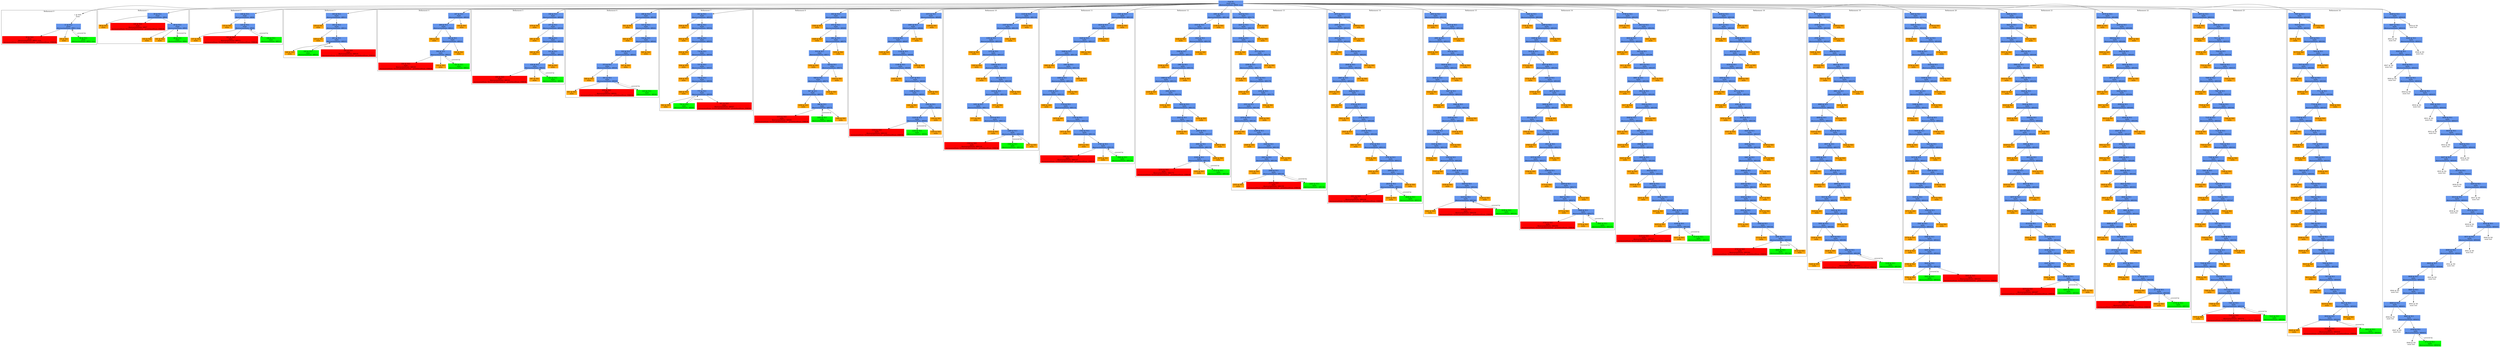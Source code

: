 digraph ARG {
node [style="filled" shape="box" color="white"]
subgraph cluster_0 {
label="Refinement 0"
1 [label="1 @ N45\nmain\n" id="1"]
11 [fillcolor="cornflowerblue" label="11 @ N11\nmain\nAbstractionState: ABS1: true\n" id="11"]
39 [fillcolor="red" label="39 @ N43\nmain\nAbstractionState: ABS3: true\n AutomatonState: ErrorLabelAutomaton: _predefinedState_ERROR\n" id="39"]
36 [fillcolor="orange" label="36 @ N41\nmain\n" id="36"]
30 [fillcolor="green" label="30 @ N11\nmain\nAbstractionState: ABS2: true\n" id="30"]
1 -> 11 []
30 -> 11 [style="dashed" weight="0" label="covered by"]
11 -> 30 []
11 -> 36 []
11 -> 39 []
}
0 -> 1
subgraph cluster_1 {
label="Refinement 1"
50 [fillcolor="cornflowerblue" label="50 @ N11\nmain\nAbstractionState: ABS4\n" id="50"]
99 [fillcolor="orange" label="99 @ N41\nmain\n" id="99"]
104 [fillcolor="red" label="104 @ N43\nmain\nAbstractionState: ABS7\n AutomatonState: ErrorLabelAutomaton: _predefinedState_ERROR\n" id="104"]
69 [fillcolor="cornflowerblue" label="69 @ N11\nmain\nAbstractionState: ABS5\n" id="69"]
102 [fillcolor="orange" label="102 @ N42\nmain\n" id="102"]
101 [fillcolor="orange" label="101 @ N41\nmain\n" id="101"]
88 [fillcolor="green" label="88 @ N11\nmain\nAbstractionState: ABS6\n" id="88"]
50 -> 69 []
50 -> 104 []
50 -> 99 []
88 -> 69 [style="dashed" weight="0" label="covered by"]
69 -> 88 []
69 -> 101 []
69 -> 102 []
}
0 -> 50
subgraph cluster_2 {
label="Refinement 2"
106 [fillcolor="cornflowerblue" label="106 @ N11\nmain\nAbstractionState: ABS8\n" id="106"]
155 [fillcolor="orange" label="155 @ N41\nmain\n" id="155"]
125 [fillcolor="cornflowerblue" label="125 @ N11\nmain\nAbstractionState: ABS9\n" id="125"]
157 [fillcolor="orange" label="157 @ N41\nmain\n" id="157"]
161 [fillcolor="red" label="161 @ N43\nmain\nAbstractionState: ABS12\n AutomatonState: ErrorLabelAutomaton: _predefinedState_ERROR\n" id="161"]
144 [fillcolor="green" label="144 @ N11\nmain\nAbstractionState: ABS10\n" id="144"]
106 -> 125 []
106 -> 155 []
144 -> 125 [style="dashed" weight="0" label="covered by"]
125 -> 144 []
125 -> 161 []
125 -> 157 []
}
0 -> 106
subgraph cluster_3 {
label="Refinement 3"
163 [fillcolor="cornflowerblue" label="163 @ N11\nmain\nAbstractionState: ABS13\n" id="163"]
236 [fillcolor="orange" label="236 @ N41\nmain\n" id="236"]
182 [fillcolor="cornflowerblue" label="182 @ N11\nmain\nAbstractionState: ABS14\n" id="182"]
238 [fillcolor="orange" label="238 @ N41\nmain\n" id="238"]
201 [fillcolor="cornflowerblue" label="201 @ N11\nmain\nAbstractionState: ABS15\n" id="201"]
220 [fillcolor="green" label="220 @ N11\nmain\nAbstractionState: ABS16\n" id="220"]
240 [fillcolor="orange" label="240 @ N41\nmain\n" id="240"]
245 [fillcolor="red" label="245 @ N43\nmain\nAbstractionState: ABS19\n AutomatonState: ErrorLabelAutomaton: _predefinedState_ERROR\n" id="245"]
163 -> 182 []
163 -> 236 []
182 -> 201 []
182 -> 238 []
220 -> 201 [style="dashed" weight="0" label="covered by"]
201 -> 245 []
201 -> 240 []
201 -> 220 []
}
0 -> 163
subgraph cluster_4 {
label="Refinement 4"
247 [fillcolor="cornflowerblue" label="247 @ N11\nmain\nAbstractionState: ABS20\n" id="247"]
266 [fillcolor="cornflowerblue" label="266 @ N11\nmain\nAbstractionState: ABS21\n" id="266"]
346 [fillcolor="orange" label="346 @ N41\nmain\n" id="346"]
285 [fillcolor="cornflowerblue" label="285 @ N11\nmain\nAbstractionState: ABS22\n" id="285"]
304 [fillcolor="cornflowerblue" label="304 @ N11\nmain\nAbstractionState: ABS23\n" id="304"]
356 [fillcolor="red" label="356 @ N43\nmain\nAbstractionState: ABS28\n AutomatonState: ErrorLabelAutomaton: _predefinedState_ERROR\n" id="356"]
323 [fillcolor="green" label="323 @ N11\nmain\nAbstractionState: ABS24\n" id="323"]
350 [fillcolor="orange" label="350 @ N41\nmain\n" id="350"]
348 [fillcolor="orange" label="348 @ N41\nmain\n" id="348"]
344 [fillcolor="orange" label="344 @ N41\nmain\n" id="344"]
247 -> 344 []
247 -> 266 []
266 -> 285 []
266 -> 346 []
285 -> 348 []
285 -> 304 []
323 -> 304 [style="dashed" weight="0" label="covered by"]
304 -> 350 []
304 -> 323 []
304 -> 356 []
}
0 -> 247
subgraph cluster_5 {
label="Refinement 5"
358 [fillcolor="cornflowerblue" label="358 @ N11\nmain\nAbstractionState: ABS29\n" id="358"]
479 [fillcolor="orange" label="479 @ N41\nmain\n" id="479"]
377 [fillcolor="cornflowerblue" label="377 @ N11\nmain\nAbstractionState: ABS30\n" id="377"]
481 [fillcolor="orange" label="481 @ N41\nmain\n" id="481"]
396 [fillcolor="cornflowerblue" label="396 @ N11\nmain\nAbstractionState: ABS31\n" id="396"]
483 [fillcolor="orange" label="483 @ N41\nmain\n" id="483"]
415 [fillcolor="cornflowerblue" label="415 @ N11\nmain\nAbstractionState: ABS32\n" id="415"]
434 [fillcolor="cornflowerblue" label="434 @ N11\nmain\nAbstractionState: ABS33\n" id="434"]
494 [fillcolor="red" label="494 @ N43\nmain\nAbstractionState: ABS39\n AutomatonState: ErrorLabelAutomaton: _predefinedState_ERROR\n" id="494"]
487 [fillcolor="orange" label="487 @ N41\nmain\n" id="487"]
453 [fillcolor="green" label="453 @ N11\nmain\nAbstractionState: ABS34\n" id="453"]
485 [fillcolor="orange" label="485 @ N41\nmain\n" id="485"]
358 -> 377 []
358 -> 479 []
377 -> 396 []
377 -> 481 []
396 -> 415 []
396 -> 483 []
415 -> 485 []
415 -> 434 []
453 -> 434 [style="dashed" weight="0" label="covered by"]
434 -> 453 []
434 -> 487 []
434 -> 494 []
}
0 -> 358
subgraph cluster_6 {
label="Refinement 6"
496 [fillcolor="cornflowerblue" label="496 @ N11\nmain\nAbstractionState: ABS40\n" id="496"]
641 [fillcolor="orange" label="641 @ N41\nmain\n" id="641"]
515 [fillcolor="cornflowerblue" label="515 @ N11\nmain\nAbstractionState: ABS41\n" id="515"]
643 [fillcolor="orange" label="643 @ N41\nmain\n" id="643"]
534 [fillcolor="cornflowerblue" label="534 @ N11\nmain\nAbstractionState: ABS42\n" id="534"]
553 [fillcolor="cornflowerblue" label="553 @ N11\nmain\nAbstractionState: ABS43\n" id="553"]
572 [fillcolor="cornflowerblue" label="572 @ N11\nmain\nAbstractionState: ABS44\n" id="572"]
649 [fillcolor="orange" label="649 @ N41\nmain\n" id="649"]
591 [fillcolor="cornflowerblue" label="591 @ N11\nmain\nAbstractionState: ABS45\n" id="591"]
651 [fillcolor="orange" label="651 @ N41\nmain\n" id="651"]
610 [fillcolor="green" label="610 @ N11\nmain\nAbstractionState: ABS46\n" id="610"]
659 [fillcolor="red" label="659 @ N43\nmain\nAbstractionState: ABS52\n AutomatonState: ErrorLabelAutomaton: _predefinedState_ERROR\n" id="659"]
647 [fillcolor="orange" label="647 @ N41\nmain\n" id="647"]
645 [fillcolor="orange" label="645 @ N41\nmain\n" id="645"]
496 -> 515 []
496 -> 641 []
515 -> 534 []
515 -> 643 []
534 -> 645 []
534 -> 553 []
553 -> 647 []
553 -> 572 []
572 -> 591 []
572 -> 649 []
610 -> 591 [style="dashed" weight="0" label="covered by"]
591 -> 659 []
591 -> 610 []
591 -> 651 []
}
0 -> 496
subgraph cluster_7 {
label="Refinement 7"
661 [fillcolor="cornflowerblue" label="661 @ N11\nmain\nAbstractionState: ABS53\n" id="661"]
830 [fillcolor="orange" label="830 @ N41\nmain\n" id="830"]
680 [fillcolor="cornflowerblue" label="680 @ N11\nmain\nAbstractionState: ABS54\n" id="680"]
832 [fillcolor="orange" label="832 @ N41\nmain\n" id="832"]
699 [fillcolor="cornflowerblue" label="699 @ N11\nmain\nAbstractionState: ABS55\n" id="699"]
834 [fillcolor="orange" label="834 @ N41\nmain\n" id="834"]
718 [fillcolor="cornflowerblue" label="718 @ N11\nmain\nAbstractionState: ABS56\n" id="718"]
836 [fillcolor="orange" label="836 @ N41\nmain\n" id="836"]
737 [fillcolor="cornflowerblue" label="737 @ N11\nmain\nAbstractionState: ABS57\n" id="737"]
838 [fillcolor="orange" label="838 @ N41\nmain\n" id="838"]
756 [fillcolor="cornflowerblue" label="756 @ N11\nmain\nAbstractionState: ABS58\n" id="756"]
840 [fillcolor="orange" label="840 @ N41\nmain\n" id="840"]
775 [fillcolor="cornflowerblue" label="775 @ N11\nmain\nAbstractionState: ABS59\n" id="775"]
794 [fillcolor="green" label="794 @ N11\nmain\nAbstractionState: ABS60\n" id="794"]
842 [fillcolor="orange" label="842 @ N41\nmain\n" id="842"]
851 [fillcolor="red" label="851 @ N43\nmain\nAbstractionState: ABS67\n AutomatonState: ErrorLabelAutomaton: _predefinedState_ERROR\n" id="851"]
661 -> 680 []
661 -> 830 []
680 -> 699 []
680 -> 832 []
699 -> 718 []
699 -> 834 []
718 -> 737 []
718 -> 836 []
737 -> 756 []
737 -> 838 []
756 -> 775 []
756 -> 840 []
794 -> 775 [style="dashed" weight="0" label="covered by"]
775 -> 851 []
775 -> 842 []
775 -> 794 []
}
0 -> 661
subgraph cluster_8 {
label="Refinement 8"
853 [fillcolor="cornflowerblue" label="853 @ N11\nmain\nAbstractionState: ABS68\n" id="853"]
1046 [fillcolor="orange" label="1046 @ N41\nmain\n" id="1046"]
872 [fillcolor="cornflowerblue" label="872 @ N11\nmain\nAbstractionState: ABS69\n" id="872"]
1048 [fillcolor="orange" label="1048 @ N41\nmain\n" id="1048"]
891 [fillcolor="cornflowerblue" label="891 @ N11\nmain\nAbstractionState: ABS70\n" id="891"]
910 [fillcolor="cornflowerblue" label="910 @ N11\nmain\nAbstractionState: ABS71\n" id="910"]
1052 [fillcolor="orange" label="1052 @ N41\nmain\n" id="1052"]
929 [fillcolor="cornflowerblue" label="929 @ N11\nmain\nAbstractionState: ABS72\n" id="929"]
948 [fillcolor="cornflowerblue" label="948 @ N11\nmain\nAbstractionState: ABS73\n" id="948"]
967 [fillcolor="cornflowerblue" label="967 @ N11\nmain\nAbstractionState: ABS74\n" id="967"]
1058 [fillcolor="orange" label="1058 @ N41\nmain\n" id="1058"]
986 [fillcolor="cornflowerblue" label="986 @ N11\nmain\nAbstractionState: ABS75\n" id="986"]
1005 [fillcolor="green" label="1005 @ N11\nmain\nAbstractionState: ABS76\n" id="1005"]
1070 [fillcolor="red" label="1070 @ N43\nmain\nAbstractionState: ABS84\n AutomatonState: ErrorLabelAutomaton: _predefinedState_ERROR\n" id="1070"]
1060 [fillcolor="orange" label="1060 @ N41\nmain\n" id="1060"]
1056 [fillcolor="orange" label="1056 @ N41\nmain\n" id="1056"]
1054 [fillcolor="orange" label="1054 @ N41\nmain\n" id="1054"]
1050 [fillcolor="orange" label="1050 @ N41\nmain\n" id="1050"]
853 -> 872 []
853 -> 1046 []
872 -> 891 []
872 -> 1048 []
891 -> 1050 []
891 -> 910 []
910 -> 929 []
910 -> 1052 []
929 -> 1054 []
929 -> 948 []
948 -> 1056 []
948 -> 967 []
967 -> 986 []
967 -> 1058 []
1005 -> 986 [style="dashed" weight="0" label="covered by"]
986 -> 1060 []
986 -> 1070 []
986 -> 1005 []
}
0 -> 853
subgraph cluster_9 {
label="Refinement 9"
1072 [fillcolor="cornflowerblue" label="1072 @ N11\nmain\nAbstractionState: ABS85\n" id="1072"]
1091 [fillcolor="cornflowerblue" label="1091 @ N11\nmain\nAbstractionState: ABS86\n" id="1091"]
1110 [fillcolor="cornflowerblue" label="1110 @ N11\nmain\nAbstractionState: ABS87\n" id="1110"]
1293 [fillcolor="orange" label="1293 @ N41\nmain\n" id="1293"]
1129 [fillcolor="cornflowerblue" label="1129 @ N11\nmain\nAbstractionState: ABS88\n" id="1129"]
1148 [fillcolor="cornflowerblue" label="1148 @ N11\nmain\nAbstractionState: ABS89\n" id="1148"]
1297 [fillcolor="orange" label="1297 @ N41\nmain\n" id="1297"]
1167 [fillcolor="cornflowerblue" label="1167 @ N11\nmain\nAbstractionState: ABS90\n" id="1167"]
1186 [fillcolor="cornflowerblue" label="1186 @ N11\nmain\nAbstractionState: ABS91\n" id="1186"]
1301 [fillcolor="orange" label="1301 @ N41\nmain\n" id="1301"]
1205 [fillcolor="cornflowerblue" label="1205 @ N11\nmain\nAbstractionState: ABS92\n" id="1205"]
1224 [fillcolor="cornflowerblue" label="1224 @ N11\nmain\nAbstractionState: ABS93\n" id="1224"]
1243 [fillcolor="green" label="1243 @ N11\nmain\nAbstractionState: ABS94\n" id="1243"]
1316 [fillcolor="red" label="1316 @ N43\nmain\nAbstractionState: ABS103\n AutomatonState: ErrorLabelAutomaton: _predefinedState_ERROR\n" id="1316"]
1305 [fillcolor="orange" label="1305 @ N41\nmain\n" id="1305"]
1303 [fillcolor="orange" label="1303 @ N41\nmain\n" id="1303"]
1299 [fillcolor="orange" label="1299 @ N41\nmain\n" id="1299"]
1295 [fillcolor="orange" label="1295 @ N41\nmain\n" id="1295"]
1291 [fillcolor="orange" label="1291 @ N41\nmain\n" id="1291"]
1289 [fillcolor="orange" label="1289 @ N41\nmain\n" id="1289"]
1072 -> 1289 []
1072 -> 1091 []
1091 -> 1291 []
1091 -> 1110 []
1110 -> 1129 []
1110 -> 1293 []
1129 -> 1295 []
1129 -> 1148 []
1148 -> 1167 []
1148 -> 1297 []
1167 -> 1299 []
1167 -> 1186 []
1186 -> 1205 []
1186 -> 1301 []
1205 -> 1303 []
1205 -> 1224 []
1243 -> 1224 [style="dashed" weight="0" label="covered by"]
1224 -> 1305 []
1224 -> 1316 []
1224 -> 1243 []
}
0 -> 1072
subgraph cluster_10 {
label="Refinement 10"
1318 [fillcolor="cornflowerblue" label="1318 @ N11\nmain\nAbstractionState: ABS104\n" id="1318"]
1337 [fillcolor="cornflowerblue" label="1337 @ N11\nmain\nAbstractionState: ABS105\n" id="1337"]
1356 [fillcolor="cornflowerblue" label="1356 @ N11\nmain\nAbstractionState: ABS106\n" id="1356"]
1563 [fillcolor="orange" label="1563 @ N41\nmain\n" id="1563"]
1375 [fillcolor="cornflowerblue" label="1375 @ N11\nmain\nAbstractionState: ABS107\n" id="1375"]
1565 [fillcolor="orange" label="1565 @ N41\nmain\n" id="1565"]
1394 [fillcolor="cornflowerblue" label="1394 @ N11\nmain\nAbstractionState: ABS108\n" id="1394"]
1567 [fillcolor="orange" label="1567 @ N41\nmain\n" id="1567"]
1413 [fillcolor="cornflowerblue" label="1413 @ N11\nmain\nAbstractionState: ABS109\n" id="1413"]
1432 [fillcolor="cornflowerblue" label="1432 @ N11\nmain\nAbstractionState: ABS110\n" id="1432"]
1451 [fillcolor="cornflowerblue" label="1451 @ N11\nmain\nAbstractionState: ABS111\n" id="1451"]
1573 [fillcolor="orange" label="1573 @ N41\nmain\n" id="1573"]
1470 [fillcolor="cornflowerblue" label="1470 @ N11\nmain\nAbstractionState: ABS112\n" id="1470"]
1575 [fillcolor="orange" label="1575 @ N41\nmain\n" id="1575"]
1489 [fillcolor="cornflowerblue" label="1489 @ N11\nmain\nAbstractionState: ABS113\n" id="1489"]
1508 [fillcolor="green" label="1508 @ N11\nmain\nAbstractionState: ABS114\n" id="1508"]
1589 [fillcolor="red" label="1589 @ N43\nmain\nAbstractionState: ABS124\n AutomatonState: ErrorLabelAutomaton: _predefinedState_ERROR\n" id="1589"]
1577 [fillcolor="orange" label="1577 @ N41\nmain\n" id="1577"]
1571 [fillcolor="orange" label="1571 @ N41\nmain\n" id="1571"]
1569 [fillcolor="orange" label="1569 @ N41\nmain\n" id="1569"]
1561 [fillcolor="orange" label="1561 @ N41\nmain\n" id="1561"]
1559 [fillcolor="orange" label="1559 @ N41\nmain\n" id="1559"]
1318 -> 1559 []
1318 -> 1337 []
1337 -> 1561 []
1337 -> 1356 []
1356 -> 1375 []
1356 -> 1563 []
1375 -> 1394 []
1375 -> 1565 []
1394 -> 1413 []
1394 -> 1567 []
1413 -> 1569 []
1413 -> 1432 []
1432 -> 1571 []
1432 -> 1451 []
1451 -> 1470 []
1451 -> 1573 []
1470 -> 1489 []
1470 -> 1575 []
1508 -> 1489 [style="dashed" weight="0" label="covered by"]
1489 -> 1577 []
1489 -> 1589 []
1489 -> 1508 []
}
0 -> 1318
subgraph cluster_11 {
label="Refinement 11"
1591 [fillcolor="cornflowerblue" label="1591 @ N11\nmain\nAbstractionState: ABS125\n" id="1591"]
1610 [fillcolor="cornflowerblue" label="1610 @ N11\nmain\nAbstractionState: ABS126\n" id="1610"]
1629 [fillcolor="cornflowerblue" label="1629 @ N11\nmain\nAbstractionState: ABS127\n" id="1629"]
1648 [fillcolor="cornflowerblue" label="1648 @ N11\nmain\nAbstractionState: ABS128\n" id="1648"]
1862 [fillcolor="orange" label="1862 @ N41\nmain\n" id="1862"]
1667 [fillcolor="cornflowerblue" label="1667 @ N11\nmain\nAbstractionState: ABS129\n" id="1667"]
1686 [fillcolor="cornflowerblue" label="1686 @ N11\nmain\nAbstractionState: ABS130\n" id="1686"]
1705 [fillcolor="cornflowerblue" label="1705 @ N11\nmain\nAbstractionState: ABS131\n" id="1705"]
1868 [fillcolor="orange" label="1868 @ N41\nmain\n" id="1868"]
1724 [fillcolor="cornflowerblue" label="1724 @ N11\nmain\nAbstractionState: ABS132\n" id="1724"]
1870 [fillcolor="orange" label="1870 @ N41\nmain\n" id="1870"]
1743 [fillcolor="cornflowerblue" label="1743 @ N11\nmain\nAbstractionState: ABS133\n" id="1743"]
1872 [fillcolor="orange" label="1872 @ N41\nmain\n" id="1872"]
1762 [fillcolor="cornflowerblue" label="1762 @ N11\nmain\nAbstractionState: ABS134\n" id="1762"]
1874 [fillcolor="orange" label="1874 @ N41\nmain\n" id="1874"]
1781 [fillcolor="cornflowerblue" label="1781 @ N11\nmain\nAbstractionState: ABS135\n" id="1781"]
1889 [fillcolor="red" label="1889 @ N43\nmain\nAbstractionState: ABS147\n AutomatonState: ErrorLabelAutomaton: _predefinedState_ERROR\n" id="1889"]
1876 [fillcolor="orange" label="1876 @ N41\nmain\n" id="1876"]
1800 [fillcolor="green" label="1800 @ N11\nmain\nAbstractionState: ABS136\n" id="1800"]
1866 [fillcolor="orange" label="1866 @ N41\nmain\n" id="1866"]
1864 [fillcolor="orange" label="1864 @ N41\nmain\n" id="1864"]
1860 [fillcolor="orange" label="1860 @ N41\nmain\n" id="1860"]
1858 [fillcolor="orange" label="1858 @ N41\nmain\n" id="1858"]
1856 [fillcolor="orange" label="1856 @ N41\nmain\n" id="1856"]
1591 -> 1856 []
1591 -> 1610 []
1610 -> 1858 []
1610 -> 1629 []
1629 -> 1860 []
1629 -> 1648 []
1648 -> 1667 []
1648 -> 1862 []
1667 -> 1864 []
1667 -> 1686 []
1686 -> 1866 []
1686 -> 1705 []
1705 -> 1724 []
1705 -> 1868 []
1724 -> 1743 []
1724 -> 1870 []
1743 -> 1762 []
1743 -> 1872 []
1762 -> 1781 []
1762 -> 1874 []
1800 -> 1781 [style="dashed" weight="0" label="covered by"]
1781 -> 1800 []
1781 -> 1876 []
1781 -> 1889 []
}
0 -> 1591
subgraph cluster_12 {
label="Refinement 12"
1891 [fillcolor="cornflowerblue" label="1891 @ N11\nmain\nAbstractionState: ABS148\n" id="1891"]
1910 [fillcolor="cornflowerblue" label="1910 @ N11\nmain\nAbstractionState: ABS149\n" id="1910"]
2182 [fillcolor="orange" label="2182 @ N41\nmain\n" id="2182"]
1929 [fillcolor="cornflowerblue" label="1929 @ N11\nmain\nAbstractionState: ABS150\n" id="1929"]
1948 [fillcolor="cornflowerblue" label="1948 @ N11\nmain\nAbstractionState: ABS151\n" id="1948"]
2186 [fillcolor="orange" label="2186 @ N41\nmain\n" id="2186"]
1967 [fillcolor="cornflowerblue" label="1967 @ N11\nmain\nAbstractionState: ABS152\n" id="1967"]
1986 [fillcolor="cornflowerblue" label="1986 @ N11\nmain\nAbstractionState: ABS153\n" id="1986"]
2190 [fillcolor="orange" label="2190 @ N41\nmain\n" id="2190"]
2005 [fillcolor="cornflowerblue" label="2005 @ N11\nmain\nAbstractionState: ABS154\n" id="2005"]
2192 [fillcolor="orange" label="2192 @ N41\nmain\n" id="2192"]
2024 [fillcolor="cornflowerblue" label="2024 @ N11\nmain\nAbstractionState: ABS155\n" id="2024"]
2043 [fillcolor="cornflowerblue" label="2043 @ N11\nmain\nAbstractionState: ABS156\n" id="2043"]
2196 [fillcolor="orange" label="2196 @ N41\nmain\n" id="2196"]
2062 [fillcolor="cornflowerblue" label="2062 @ N11\nmain\nAbstractionState: ABS157\n" id="2062"]
2081 [fillcolor="cornflowerblue" label="2081 @ N11\nmain\nAbstractionState: ABS158\n" id="2081"]
2100 [fillcolor="cornflowerblue" label="2100 @ N11\nmain\nAbstractionState: ABS159\n" id="2100"]
2216 [fillcolor="red" label="2216 @ N43\nmain\nAbstractionState: ABS172\n AutomatonState: ErrorLabelAutomaton: _predefinedState_ERROR\n" id="2216"]
2202 [fillcolor="orange" label="2202 @ N41\nmain\n" id="2202"]
2119 [fillcolor="green" label="2119 @ N11\nmain\nAbstractionState: ABS160\n" id="2119"]
2200 [fillcolor="orange" label="2200 @ N41\nmain\n" id="2200"]
2198 [fillcolor="orange" label="2198 @ N41\nmain\n" id="2198"]
2194 [fillcolor="orange" label="2194 @ N41\nmain\n" id="2194"]
2188 [fillcolor="orange" label="2188 @ N41\nmain\n" id="2188"]
2184 [fillcolor="orange" label="2184 @ N41\nmain\n" id="2184"]
2180 [fillcolor="orange" label="2180 @ N41\nmain\n" id="2180"]
1891 -> 2180 []
1891 -> 1910 []
1910 -> 1929 []
1910 -> 2182 []
1929 -> 2184 []
1929 -> 1948 []
1948 -> 1967 []
1948 -> 2186 []
1967 -> 2188 []
1967 -> 1986 []
1986 -> 2005 []
1986 -> 2190 []
2005 -> 2024 []
2005 -> 2192 []
2024 -> 2194 []
2024 -> 2043 []
2043 -> 2062 []
2043 -> 2196 []
2062 -> 2198 []
2062 -> 2081 []
2081 -> 2200 []
2081 -> 2100 []
2119 -> 2100 [style="dashed" weight="0" label="covered by"]
2100 -> 2119 []
2100 -> 2202 []
2100 -> 2216 []
}
0 -> 1891
subgraph cluster_13 {
label="Refinement 13"
2218 [fillcolor="cornflowerblue" label="2218 @ N11\nmain\nAbstractionState: ABS173\n" id="2218"]
2237 [fillcolor="cornflowerblue" label="2237 @ N11\nmain\nAbstractionState: ABS174\n" id="2237"]
2256 [fillcolor="cornflowerblue" label="2256 @ N11\nmain\nAbstractionState: ABS175\n" id="2256"]
2535 [fillcolor="orange" label="2535 @ N41\nmain\n" id="2535"]
2275 [fillcolor="cornflowerblue" label="2275 @ N11\nmain\nAbstractionState: ABS176\n" id="2275"]
2294 [fillcolor="cornflowerblue" label="2294 @ N11\nmain\nAbstractionState: ABS177\n" id="2294"]
2539 [fillcolor="orange" label="2539 @ N41\nmain\n" id="2539"]
2313 [fillcolor="cornflowerblue" label="2313 @ N11\nmain\nAbstractionState: ABS178\n" id="2313"]
2541 [fillcolor="orange" label="2541 @ N41\nmain\n" id="2541"]
2332 [fillcolor="cornflowerblue" label="2332 @ N11\nmain\nAbstractionState: ABS179\n" id="2332"]
2351 [fillcolor="cornflowerblue" label="2351 @ N11\nmain\nAbstractionState: ABS180\n" id="2351"]
2370 [fillcolor="cornflowerblue" label="2370 @ N11\nmain\nAbstractionState: ABS181\n" id="2370"]
2547 [fillcolor="orange" label="2547 @ N41\nmain\n" id="2547"]
2389 [fillcolor="cornflowerblue" label="2389 @ N11\nmain\nAbstractionState: ABS182\n" id="2389"]
2549 [fillcolor="orange" label="2549 @ N41\nmain\n" id="2549"]
2408 [fillcolor="cornflowerblue" label="2408 @ N11\nmain\nAbstractionState: ABS183\n" id="2408"]
2427 [fillcolor="cornflowerblue" label="2427 @ N11\nmain\nAbstractionState: ABS184\n" id="2427"]
2553 [fillcolor="orange" label="2553 @ N41\nmain\n" id="2553"]
2446 [fillcolor="cornflowerblue" label="2446 @ N11\nmain\nAbstractionState: ABS185\n" id="2446"]
2555 [fillcolor="orange" label="2555 @ N41\nmain\n" id="2555"]
2570 [fillcolor="red" label="2570 @ N43\nmain\nAbstractionState: ABS199\n AutomatonState: ErrorLabelAutomaton: _predefinedState_ERROR\n" id="2570"]
2465 [fillcolor="green" label="2465 @ N11\nmain\nAbstractionState: ABS186\n" id="2465"]
2551 [fillcolor="orange" label="2551 @ N41\nmain\n" id="2551"]
2545 [fillcolor="orange" label="2545 @ N41\nmain\n" id="2545"]
2543 [fillcolor="orange" label="2543 @ N41\nmain\n" id="2543"]
2537 [fillcolor="orange" label="2537 @ N41\nmain\n" id="2537"]
2533 [fillcolor="orange" label="2533 @ N41\nmain\n" id="2533"]
2531 [fillcolor="orange" label="2531 @ N41\nmain\n" id="2531"]
2218 -> 2531 []
2218 -> 2237 []
2237 -> 2533 []
2237 -> 2256 []
2256 -> 2275 []
2256 -> 2535 []
2275 -> 2537 []
2275 -> 2294 []
2294 -> 2313 []
2294 -> 2539 []
2313 -> 2332 []
2313 -> 2541 []
2332 -> 2543 []
2332 -> 2351 []
2351 -> 2545 []
2351 -> 2370 []
2370 -> 2389 []
2370 -> 2547 []
2389 -> 2408 []
2389 -> 2549 []
2408 -> 2551 []
2408 -> 2427 []
2427 -> 2446 []
2427 -> 2553 []
2465 -> 2446 [style="dashed" weight="0" label="covered by"]
2446 -> 2465 []
2446 -> 2570 []
2446 -> 2555 []
}
0 -> 2218
subgraph cluster_14 {
label="Refinement 14"
2572 [fillcolor="cornflowerblue" label="2572 @ N11\nmain\nAbstractionState: ABS200\n" id="2572"]
2591 [fillcolor="cornflowerblue" label="2591 @ N11\nmain\nAbstractionState: ABS201\n" id="2591"]
2610 [fillcolor="cornflowerblue" label="2610 @ N11\nmain\nAbstractionState: ABS202\n" id="2610"]
2913 [fillcolor="orange" label="2913 @ N41\nmain\n" id="2913"]
2629 [fillcolor="cornflowerblue" label="2629 @ N11\nmain\nAbstractionState: ABS203\n" id="2629"]
2648 [fillcolor="cornflowerblue" label="2648 @ N11\nmain\nAbstractionState: ABS204\n" id="2648"]
2667 [fillcolor="cornflowerblue" label="2667 @ N11\nmain\nAbstractionState: ABS205\n" id="2667"]
2919 [fillcolor="orange" label="2919 @ N41\nmain\n" id="2919"]
2686 [fillcolor="cornflowerblue" label="2686 @ N11\nmain\nAbstractionState: ABS206\n" id="2686"]
2921 [fillcolor="orange" label="2921 @ N41\nmain\n" id="2921"]
2705 [fillcolor="cornflowerblue" label="2705 @ N11\nmain\nAbstractionState: ABS207\n" id="2705"]
2923 [fillcolor="orange" label="2923 @ N41\nmain\n" id="2923"]
2724 [fillcolor="cornflowerblue" label="2724 @ N11\nmain\nAbstractionState: ABS208\n" id="2724"]
2925 [fillcolor="orange" label="2925 @ N41\nmain\n" id="2925"]
2743 [fillcolor="cornflowerblue" label="2743 @ N11\nmain\nAbstractionState: ABS209\n" id="2743"]
2927 [fillcolor="orange" label="2927 @ N41\nmain\n" id="2927"]
2762 [fillcolor="cornflowerblue" label="2762 @ N11\nmain\nAbstractionState: ABS210\n" id="2762"]
2929 [fillcolor="orange" label="2929 @ N41\nmain\n" id="2929"]
2781 [fillcolor="cornflowerblue" label="2781 @ N11\nmain\nAbstractionState: ABS211\n" id="2781"]
2931 [fillcolor="orange" label="2931 @ N41\nmain\n" id="2931"]
2800 [fillcolor="cornflowerblue" label="2800 @ N11\nmain\nAbstractionState: ABS212\n" id="2800"]
2819 [fillcolor="cornflowerblue" label="2819 @ N11\nmain\nAbstractionState: ABS213\n" id="2819"]
2951 [fillcolor="red" label="2951 @ N43\nmain\nAbstractionState: ABS228\n AutomatonState: ErrorLabelAutomaton: _predefinedState_ERROR\n" id="2951"]
2838 [fillcolor="green" label="2838 @ N11\nmain\nAbstractionState: ABS214\n" id="2838"]
2935 [fillcolor="orange" label="2935 @ N41\nmain\n" id="2935"]
2933 [fillcolor="orange" label="2933 @ N41\nmain\n" id="2933"]
2917 [fillcolor="orange" label="2917 @ N41\nmain\n" id="2917"]
2915 [fillcolor="orange" label="2915 @ N41\nmain\n" id="2915"]
2911 [fillcolor="orange" label="2911 @ N41\nmain\n" id="2911"]
2909 [fillcolor="orange" label="2909 @ N41\nmain\n" id="2909"]
2572 -> 2909 []
2572 -> 2591 []
2591 -> 2911 []
2591 -> 2610 []
2610 -> 2629 []
2610 -> 2913 []
2629 -> 2915 []
2629 -> 2648 []
2648 -> 2917 []
2648 -> 2667 []
2667 -> 2686 []
2667 -> 2919 []
2686 -> 2705 []
2686 -> 2921 []
2705 -> 2724 []
2705 -> 2923 []
2724 -> 2743 []
2724 -> 2925 []
2743 -> 2762 []
2743 -> 2927 []
2762 -> 2781 []
2762 -> 2929 []
2781 -> 2800 []
2781 -> 2931 []
2800 -> 2933 []
2800 -> 2819 []
2838 -> 2819 [style="dashed" weight="0" label="covered by"]
2819 -> 2935 []
2819 -> 2838 []
2819 -> 2951 []
}
0 -> 2572
subgraph cluster_15 {
label="Refinement 15"
2953 [fillcolor="cornflowerblue" label="2953 @ N11\nmain\nAbstractionState: ABS229\n" id="2953"]
3314 [fillcolor="orange" label="3314 @ N41\nmain\n" id="3314"]
2972 [fillcolor="cornflowerblue" label="2972 @ N11\nmain\nAbstractionState: ABS230\n" id="2972"]
2991 [fillcolor="cornflowerblue" label="2991 @ N11\nmain\nAbstractionState: ABS231\n" id="2991"]
3318 [fillcolor="orange" label="3318 @ N41\nmain\n" id="3318"]
3010 [fillcolor="cornflowerblue" label="3010 @ N11\nmain\nAbstractionState: ABS232\n" id="3010"]
3029 [fillcolor="cornflowerblue" label="3029 @ N11\nmain\nAbstractionState: ABS233\n" id="3029"]
3048 [fillcolor="cornflowerblue" label="3048 @ N11\nmain\nAbstractionState: ABS234\n" id="3048"]
3324 [fillcolor="orange" label="3324 @ N41\nmain\n" id="3324"]
3067 [fillcolor="cornflowerblue" label="3067 @ N11\nmain\nAbstractionState: ABS235\n" id="3067"]
3326 [fillcolor="orange" label="3326 @ N41\nmain\n" id="3326"]
3086 [fillcolor="cornflowerblue" label="3086 @ N11\nmain\nAbstractionState: ABS236\n" id="3086"]
3105 [fillcolor="cornflowerblue" label="3105 @ N11\nmain\nAbstractionState: ABS237\n" id="3105"]
3124 [fillcolor="cornflowerblue" label="3124 @ N11\nmain\nAbstractionState: ABS238\n" id="3124"]
3143 [fillcolor="cornflowerblue" label="3143 @ N11\nmain\nAbstractionState: ABS239\n" id="3143"]
3334 [fillcolor="orange" label="3334 @ N41\nmain\n" id="3334"]
3162 [fillcolor="cornflowerblue" label="3162 @ N11\nmain\nAbstractionState: ABS240\n" id="3162"]
3336 [fillcolor="orange" label="3336 @ N41\nmain\n" id="3336"]
3181 [fillcolor="cornflowerblue" label="3181 @ N11\nmain\nAbstractionState: ABS241\n" id="3181"]
3338 [fillcolor="orange" label="3338 @ N41\nmain\n" id="3338"]
3200 [fillcolor="cornflowerblue" label="3200 @ N11\nmain\nAbstractionState: ABS242\n" id="3200"]
3219 [fillcolor="cornflowerblue" label="3219 @ N11\nmain\nAbstractionState: ABS243\n" id="3219"]
3342 [fillcolor="orange" label="3342 @ N41\nmain\n" id="3342"]
3359 [fillcolor="red" label="3359 @ N43\nmain\nAbstractionState: ABS259\n AutomatonState: ErrorLabelAutomaton: _predefinedState_ERROR\n" id="3359"]
3238 [fillcolor="green" label="3238 @ N11\nmain\nAbstractionState: ABS244\n" id="3238"]
3340 [fillcolor="orange" label="3340 @ N41\nmain\n" id="3340"]
3332 [fillcolor="orange" label="3332 @ N41\nmain\n" id="3332"]
3330 [fillcolor="orange" label="3330 @ N41\nmain\n" id="3330"]
3328 [fillcolor="orange" label="3328 @ N41\nmain\n" id="3328"]
3322 [fillcolor="orange" label="3322 @ N41\nmain\n" id="3322"]
3320 [fillcolor="orange" label="3320 @ N41\nmain\n" id="3320"]
3316 [fillcolor="orange" label="3316 @ N41\nmain\n" id="3316"]
2953 -> 2972 []
2953 -> 3314 []
2972 -> 3316 []
2972 -> 2991 []
2991 -> 3010 []
2991 -> 3318 []
3010 -> 3320 []
3010 -> 3029 []
3029 -> 3322 []
3029 -> 3048 []
3048 -> 3067 []
3048 -> 3324 []
3067 -> 3086 []
3067 -> 3326 []
3086 -> 3328 []
3086 -> 3105 []
3105 -> 3330 []
3105 -> 3124 []
3124 -> 3332 []
3124 -> 3143 []
3143 -> 3162 []
3143 -> 3334 []
3162 -> 3181 []
3162 -> 3336 []
3181 -> 3200 []
3181 -> 3338 []
3200 -> 3340 []
3200 -> 3219 []
3238 -> 3219 [style="dashed" weight="0" label="covered by"]
3219 -> 3238 []
3219 -> 3359 []
3219 -> 3342 []
}
0 -> 2953
subgraph cluster_16 {
label="Refinement 16"
3361 [fillcolor="cornflowerblue" label="3361 @ N11\nmain\nAbstractionState: ABS260\n" id="3361"]
3746 [fillcolor="orange" label="3746 @ N41\nmain\n" id="3746"]
3380 [fillcolor="cornflowerblue" label="3380 @ N11\nmain\nAbstractionState: ABS261\n" id="3380"]
3399 [fillcolor="cornflowerblue" label="3399 @ N11\nmain\nAbstractionState: ABS262\n" id="3399"]
3418 [fillcolor="cornflowerblue" label="3418 @ N11\nmain\nAbstractionState: ABS263\n" id="3418"]
3752 [fillcolor="orange" label="3752 @ N41\nmain\n" id="3752"]
3437 [fillcolor="cornflowerblue" label="3437 @ N11\nmain\nAbstractionState: ABS264\n" id="3437"]
3754 [fillcolor="orange" label="3754 @ N41\nmain\n" id="3754"]
3456 [fillcolor="cornflowerblue" label="3456 @ N11\nmain\nAbstractionState: ABS265\n" id="3456"]
3756 [fillcolor="orange" label="3756 @ N41\nmain\n" id="3756"]
3475 [fillcolor="cornflowerblue" label="3475 @ N11\nmain\nAbstractionState: ABS266\n" id="3475"]
3494 [fillcolor="cornflowerblue" label="3494 @ N11\nmain\nAbstractionState: ABS267\n" id="3494"]
3513 [fillcolor="cornflowerblue" label="3513 @ N11\nmain\nAbstractionState: ABS268\n" id="3513"]
3762 [fillcolor="orange" label="3762 @ N41\nmain\n" id="3762"]
3532 [fillcolor="cornflowerblue" label="3532 @ N11\nmain\nAbstractionState: ABS269\n" id="3532"]
3764 [fillcolor="orange" label="3764 @ N41\nmain\n" id="3764"]
3551 [fillcolor="cornflowerblue" label="3551 @ N11\nmain\nAbstractionState: ABS270\n" id="3551"]
3570 [fillcolor="cornflowerblue" label="3570 @ N11\nmain\nAbstractionState: ABS271\n" id="3570"]
3768 [fillcolor="orange" label="3768 @ N41\nmain\n" id="3768"]
3589 [fillcolor="cornflowerblue" label="3589 @ N11\nmain\nAbstractionState: ABS272\n" id="3589"]
3770 [fillcolor="orange" label="3770 @ N41\nmain\n" id="3770"]
3608 [fillcolor="cornflowerblue" label="3608 @ N11\nmain\nAbstractionState: ABS273\n" id="3608"]
3627 [fillcolor="cornflowerblue" label="3627 @ N11\nmain\nAbstractionState: ABS274\n" id="3627"]
3774 [fillcolor="orange" label="3774 @ N41\nmain\n" id="3774"]
3646 [fillcolor="cornflowerblue" label="3646 @ N11\nmain\nAbstractionState: ABS275\n" id="3646"]
3794 [fillcolor="red" label="3794 @ N43\nmain\nAbstractionState: ABS292\n AutomatonState: ErrorLabelAutomaton: _predefinedState_ERROR\n" id="3794"]
3776 [fillcolor="orange" label="3776 @ N41\nmain\n" id="3776"]
3665 [fillcolor="green" label="3665 @ N11\nmain\nAbstractionState: ABS276\n" id="3665"]
3772 [fillcolor="orange" label="3772 @ N41\nmain\n" id="3772"]
3766 [fillcolor="orange" label="3766 @ N41\nmain\n" id="3766"]
3760 [fillcolor="orange" label="3760 @ N41\nmain\n" id="3760"]
3758 [fillcolor="orange" label="3758 @ N41\nmain\n" id="3758"]
3750 [fillcolor="orange" label="3750 @ N41\nmain\n" id="3750"]
3748 [fillcolor="orange" label="3748 @ N41\nmain\n" id="3748"]
3361 -> 3380 []
3361 -> 3746 []
3380 -> 3748 []
3380 -> 3399 []
3399 -> 3750 []
3399 -> 3418 []
3418 -> 3437 []
3418 -> 3752 []
3437 -> 3456 []
3437 -> 3754 []
3456 -> 3475 []
3456 -> 3756 []
3475 -> 3758 []
3475 -> 3494 []
3494 -> 3760 []
3494 -> 3513 []
3513 -> 3532 []
3513 -> 3762 []
3532 -> 3551 []
3532 -> 3764 []
3551 -> 3766 []
3551 -> 3570 []
3570 -> 3589 []
3570 -> 3768 []
3589 -> 3608 []
3589 -> 3770 []
3608 -> 3772 []
3608 -> 3627 []
3627 -> 3646 []
3627 -> 3774 []
3665 -> 3646 [style="dashed" weight="0" label="covered by"]
3646 -> 3665 []
3646 -> 3776 []
3646 -> 3794 []
}
0 -> 3361
subgraph cluster_17 {
label="Refinement 17"
3796 [fillcolor="cornflowerblue" label="3796 @ N11\nmain\nAbstractionState: ABS293\n" id="3796"]
4205 [fillcolor="orange" label="4205 @ N41\nmain\n" id="4205"]
3815 [fillcolor="cornflowerblue" label="3815 @ N11\nmain\nAbstractionState: ABS294\n" id="3815"]
3834 [fillcolor="cornflowerblue" label="3834 @ N11\nmain\nAbstractionState: ABS295\n" id="3834"]
4209 [fillcolor="orange" label="4209 @ N41\nmain\n" id="4209"]
3853 [fillcolor="cornflowerblue" label="3853 @ N11\nmain\nAbstractionState: ABS296\n" id="3853"]
4211 [fillcolor="orange" label="4211 @ N41\nmain\n" id="4211"]
3872 [fillcolor="cornflowerblue" label="3872 @ N11\nmain\nAbstractionState: ABS297\n" id="3872"]
3891 [fillcolor="cornflowerblue" label="3891 @ N11\nmain\nAbstractionState: ABS298\n" id="3891"]
4215 [fillcolor="orange" label="4215 @ N41\nmain\n" id="4215"]
3910 [fillcolor="cornflowerblue" label="3910 @ N11\nmain\nAbstractionState: ABS299\n" id="3910"]
4217 [fillcolor="orange" label="4217 @ N41\nmain\n" id="4217"]
3929 [fillcolor="cornflowerblue" label="3929 @ N11\nmain\nAbstractionState: ABS300\n" id="3929"]
3948 [fillcolor="cornflowerblue" label="3948 @ N11\nmain\nAbstractionState: ABS301\n" id="3948"]
4221 [fillcolor="orange" label="4221 @ N41\nmain\n" id="4221"]
3967 [fillcolor="cornflowerblue" label="3967 @ N11\nmain\nAbstractionState: ABS302\n" id="3967"]
4223 [fillcolor="orange" label="4223 @ N41\nmain\n" id="4223"]
3986 [fillcolor="cornflowerblue" label="3986 @ N11\nmain\nAbstractionState: ABS303\n" id="3986"]
4225 [fillcolor="orange" label="4225 @ N41\nmain\n" id="4225"]
4005 [fillcolor="cornflowerblue" label="4005 @ N11\nmain\nAbstractionState: ABS304\n" id="4005"]
4227 [fillcolor="orange" label="4227 @ N41\nmain\n" id="4227"]
4024 [fillcolor="cornflowerblue" label="4024 @ N11\nmain\nAbstractionState: ABS305\n" id="4024"]
4229 [fillcolor="orange" label="4229 @ N41\nmain\n" id="4229"]
4043 [fillcolor="cornflowerblue" label="4043 @ N11\nmain\nAbstractionState: ABS306\n" id="4043"]
4231 [fillcolor="orange" label="4231 @ N41\nmain\n" id="4231"]
4062 [fillcolor="cornflowerblue" label="4062 @ N11\nmain\nAbstractionState: ABS307\n" id="4062"]
4233 [fillcolor="orange" label="4233 @ N41\nmain\n" id="4233"]
4081 [fillcolor="cornflowerblue" label="4081 @ N11\nmain\nAbstractionState: ABS308\n" id="4081"]
4235 [fillcolor="orange" label="4235 @ N41\nmain\n" id="4235"]
4100 [fillcolor="cornflowerblue" label="4100 @ N11\nmain\nAbstractionState: ABS309\n" id="4100"]
4256 [fillcolor="red" label="4256 @ N43\nmain\nAbstractionState: ABS327\n AutomatonState: ErrorLabelAutomaton: _predefinedState_ERROR\n" id="4256"]
4237 [fillcolor="orange" label="4237 @ N41\nmain\n" id="4237"]
4119 [fillcolor="green" label="4119 @ N11\nmain\nAbstractionState: ABS310\n" id="4119"]
4219 [fillcolor="orange" label="4219 @ N41\nmain\n" id="4219"]
4213 [fillcolor="orange" label="4213 @ N41\nmain\n" id="4213"]
4207 [fillcolor="orange" label="4207 @ N41\nmain\n" id="4207"]
3796 -> 3815 []
3796 -> 4205 []
3815 -> 4207 []
3815 -> 3834 []
3834 -> 3853 []
3834 -> 4209 []
3853 -> 3872 []
3853 -> 4211 []
3872 -> 4213 []
3872 -> 3891 []
3891 -> 3910 []
3891 -> 4215 []
3910 -> 3929 []
3910 -> 4217 []
3929 -> 4219 []
3929 -> 3948 []
3948 -> 3967 []
3948 -> 4221 []
3967 -> 3986 []
3967 -> 4223 []
3986 -> 4005 []
3986 -> 4225 []
4005 -> 4024 []
4005 -> 4227 []
4024 -> 4043 []
4024 -> 4229 []
4043 -> 4062 []
4043 -> 4231 []
4062 -> 4081 []
4062 -> 4233 []
4081 -> 4100 []
4081 -> 4235 []
4119 -> 4100 [style="dashed" weight="0" label="covered by"]
4100 -> 4119 []
4100 -> 4237 []
4100 -> 4256 []
}
0 -> 3796
subgraph cluster_18 {
label="Refinement 18"
4258 [fillcolor="cornflowerblue" label="4258 @ N11\nmain\nAbstractionState: ABS328\n" id="4258"]
4277 [fillcolor="cornflowerblue" label="4277 @ N11\nmain\nAbstractionState: ABS329\n" id="4277"]
4693 [fillcolor="orange" label="4693 @ N41\nmain\n" id="4693"]
4296 [fillcolor="cornflowerblue" label="4296 @ N11\nmain\nAbstractionState: ABS330\n" id="4296"]
4315 [fillcolor="cornflowerblue" label="4315 @ N11\nmain\nAbstractionState: ABS331\n" id="4315"]
4334 [fillcolor="cornflowerblue" label="4334 @ N11\nmain\nAbstractionState: ABS332\n" id="4334"]
4353 [fillcolor="cornflowerblue" label="4353 @ N11\nmain\nAbstractionState: ABS333\n" id="4353"]
4701 [fillcolor="orange" label="4701 @ N41\nmain\n" id="4701"]
4372 [fillcolor="cornflowerblue" label="4372 @ N11\nmain\nAbstractionState: ABS334\n" id="4372"]
4703 [fillcolor="orange" label="4703 @ N41\nmain\n" id="4703"]
4391 [fillcolor="cornflowerblue" label="4391 @ N11\nmain\nAbstractionState: ABS335\n" id="4391"]
4705 [fillcolor="orange" label="4705 @ N41\nmain\n" id="4705"]
4410 [fillcolor="cornflowerblue" label="4410 @ N11\nmain\nAbstractionState: ABS336\n" id="4410"]
4707 [fillcolor="orange" label="4707 @ N41\nmain\n" id="4707"]
4429 [fillcolor="cornflowerblue" label="4429 @ N11\nmain\nAbstractionState: ABS337\n" id="4429"]
4448 [fillcolor="cornflowerblue" label="4448 @ N11\nmain\nAbstractionState: ABS338\n" id="4448"]
4467 [fillcolor="cornflowerblue" label="4467 @ N11\nmain\nAbstractionState: ABS339\n" id="4467"]
4486 [fillcolor="cornflowerblue" label="4486 @ N11\nmain\nAbstractionState: ABS340\n" id="4486"]
4505 [fillcolor="cornflowerblue" label="4505 @ N11\nmain\nAbstractionState: ABS341\n" id="4505"]
4524 [fillcolor="cornflowerblue" label="4524 @ N11\nmain\nAbstractionState: ABS342\n" id="4524"]
4543 [fillcolor="cornflowerblue" label="4543 @ N11\nmain\nAbstractionState: ABS343\n" id="4543"]
4721 [fillcolor="orange" label="4721 @ N41\nmain\n" id="4721"]
4562 [fillcolor="cornflowerblue" label="4562 @ N11\nmain\nAbstractionState: ABS344\n" id="4562"]
4723 [fillcolor="orange" label="4723 @ N41\nmain\n" id="4723"]
4581 [fillcolor="cornflowerblue" label="4581 @ N11\nmain\nAbstractionState: ABS345\n" id="4581"]
4600 [fillcolor="green" label="4600 @ N11\nmain\nAbstractionState: ABS346\n" id="4600"]
4745 [fillcolor="red" label="4745 @ N43\nmain\nAbstractionState: ABS364\n AutomatonState: ErrorLabelAutomaton: _predefinedState_ERROR\n" id="4745"]
4725 [fillcolor="orange" label="4725 @ N41\nmain\n" id="4725"]
4719 [fillcolor="orange" label="4719 @ N41\nmain\n" id="4719"]
4717 [fillcolor="orange" label="4717 @ N41\nmain\n" id="4717"]
4715 [fillcolor="orange" label="4715 @ N41\nmain\n" id="4715"]
4713 [fillcolor="orange" label="4713 @ N41\nmain\n" id="4713"]
4711 [fillcolor="orange" label="4711 @ N41\nmain\n" id="4711"]
4709 [fillcolor="orange" label="4709 @ N41\nmain\n" id="4709"]
4699 [fillcolor="orange" label="4699 @ N41\nmain\n" id="4699"]
4697 [fillcolor="orange" label="4697 @ N41\nmain\n" id="4697"]
4695 [fillcolor="orange" label="4695 @ N41\nmain\n" id="4695"]
4691 [fillcolor="orange" label="4691 @ N41\nmain\n" id="4691"]
4258 -> 4691 []
4258 -> 4277 []
4277 -> 4296 []
4277 -> 4693 []
4296 -> 4695 []
4296 -> 4315 []
4315 -> 4697 []
4315 -> 4334 []
4334 -> 4699 []
4334 -> 4353 []
4353 -> 4372 []
4353 -> 4701 []
4372 -> 4391 []
4372 -> 4703 []
4391 -> 4410 []
4391 -> 4705 []
4410 -> 4429 []
4410 -> 4707 []
4429 -> 4709 []
4429 -> 4448 []
4448 -> 4711 []
4448 -> 4467 []
4467 -> 4713 []
4467 -> 4486 []
4486 -> 4715 []
4486 -> 4505 []
4505 -> 4717 []
4505 -> 4524 []
4524 -> 4719 []
4524 -> 4543 []
4543 -> 4562 []
4543 -> 4721 []
4562 -> 4581 []
4562 -> 4723 []
4600 -> 4581 [style="dashed" weight="0" label="covered by"]
4581 -> 4725 []
4581 -> 4745 []
4581 -> 4600 []
}
0 -> 4258
subgraph cluster_19 {
label="Refinement 19"
4747 [fillcolor="cornflowerblue" label="4747 @ N11\nmain\nAbstractionState: ABS365\n" id="4747"]
4766 [fillcolor="cornflowerblue" label="4766 @ N11\nmain\nAbstractionState: ABS366\n" id="4766"]
4785 [fillcolor="cornflowerblue" label="4785 @ N11\nmain\nAbstractionState: ABS367\n" id="4785"]
5208 [fillcolor="orange" label="5208 @ N41\nmain\n" id="5208"]
4804 [fillcolor="cornflowerblue" label="4804 @ N11\nmain\nAbstractionState: ABS368\n" id="4804"]
5210 [fillcolor="orange" label="5210 @ N41\nmain\n" id="5210"]
4823 [fillcolor="cornflowerblue" label="4823 @ N11\nmain\nAbstractionState: ABS369\n" id="4823"]
5212 [fillcolor="orange" label="5212 @ N41\nmain\n" id="5212"]
4842 [fillcolor="cornflowerblue" label="4842 @ N11\nmain\nAbstractionState: ABS370\n" id="4842"]
4861 [fillcolor="cornflowerblue" label="4861 @ N11\nmain\nAbstractionState: ABS371\n" id="4861"]
4880 [fillcolor="cornflowerblue" label="4880 @ N11\nmain\nAbstractionState: ABS372\n" id="4880"]
4899 [fillcolor="cornflowerblue" label="4899 @ N11\nmain\nAbstractionState: ABS373\n" id="4899"]
5220 [fillcolor="orange" label="5220 @ N41\nmain\n" id="5220"]
4918 [fillcolor="cornflowerblue" label="4918 @ N11\nmain\nAbstractionState: ABS374\n" id="4918"]
4937 [fillcolor="cornflowerblue" label="4937 @ N11\nmain\nAbstractionState: ABS375\n" id="4937"]
4956 [fillcolor="cornflowerblue" label="4956 @ N11\nmain\nAbstractionState: ABS376\n" id="4956"]
5226 [fillcolor="orange" label="5226 @ N41\nmain\n" id="5226"]
4975 [fillcolor="cornflowerblue" label="4975 @ N11\nmain\nAbstractionState: ABS377\n" id="4975"]
5228 [fillcolor="orange" label="5228 @ N41\nmain\n" id="5228"]
4994 [fillcolor="cornflowerblue" label="4994 @ N11\nmain\nAbstractionState: ABS378\n" id="4994"]
5013 [fillcolor="cornflowerblue" label="5013 @ N11\nmain\nAbstractionState: ABS379\n" id="5013"]
5232 [fillcolor="orange" label="5232 @ N41\nmain\n" id="5232"]
5032 [fillcolor="cornflowerblue" label="5032 @ N11\nmain\nAbstractionState: ABS380\n" id="5032"]
5051 [fillcolor="cornflowerblue" label="5051 @ N11\nmain\nAbstractionState: ABS381\n" id="5051"]
5236 [fillcolor="orange" label="5236 @ N41\nmain\n" id="5236"]
5070 [fillcolor="cornflowerblue" label="5070 @ N11\nmain\nAbstractionState: ABS382\n" id="5070"]
5238 [fillcolor="orange" label="5238 @ N41\nmain\n" id="5238"]
5089 [fillcolor="cornflowerblue" label="5089 @ N11\nmain\nAbstractionState: ABS383\n" id="5089"]
5240 [fillcolor="orange" label="5240 @ N41\nmain\n" id="5240"]
5108 [fillcolor="green" label="5108 @ N11\nmain\nAbstractionState: ABS384\n" id="5108"]
5261 [fillcolor="red" label="5261 @ N43\nmain\nAbstractionState: ABS403\n AutomatonState: ErrorLabelAutomaton: _predefinedState_ERROR\n" id="5261"]
5234 [fillcolor="orange" label="5234 @ N41\nmain\n" id="5234"]
5230 [fillcolor="orange" label="5230 @ N41\nmain\n" id="5230"]
5224 [fillcolor="orange" label="5224 @ N41\nmain\n" id="5224"]
5222 [fillcolor="orange" label="5222 @ N41\nmain\n" id="5222"]
5218 [fillcolor="orange" label="5218 @ N41\nmain\n" id="5218"]
5216 [fillcolor="orange" label="5216 @ N41\nmain\n" id="5216"]
5214 [fillcolor="orange" label="5214 @ N41\nmain\n" id="5214"]
5206 [fillcolor="orange" label="5206 @ N41\nmain\n" id="5206"]
5204 [fillcolor="orange" label="5204 @ N41\nmain\n" id="5204"]
4747 -> 5204 []
4747 -> 4766 []
4766 -> 5206 []
4766 -> 4785 []
4785 -> 4804 []
4785 -> 5208 []
4804 -> 4823 []
4804 -> 5210 []
4823 -> 4842 []
4823 -> 5212 []
4842 -> 5214 []
4842 -> 4861 []
4861 -> 5216 []
4861 -> 4880 []
4880 -> 5218 []
4880 -> 4899 []
4899 -> 4918 []
4899 -> 5220 []
4918 -> 5222 []
4918 -> 4937 []
4937 -> 5224 []
4937 -> 4956 []
4956 -> 4975 []
4956 -> 5226 []
4975 -> 4994 []
4975 -> 5228 []
4994 -> 5230 []
4994 -> 5013 []
5013 -> 5032 []
5013 -> 5232 []
5032 -> 5234 []
5032 -> 5051 []
5051 -> 5070 []
5051 -> 5236 []
5070 -> 5089 []
5070 -> 5238 []
5108 -> 5089 [style="dashed" weight="0" label="covered by"]
5089 -> 5261 []
5089 -> 5108 []
5089 -> 5240 []
}
0 -> 4747
subgraph cluster_20 {
label="Refinement 20"
5263 [fillcolor="cornflowerblue" label="5263 @ N11\nmain\nAbstractionState: ABS404\n" id="5263"]
5282 [fillcolor="cornflowerblue" label="5282 @ N11\nmain\nAbstractionState: ABS405\n" id="5282"]
5746 [fillcolor="orange" label="5746 @ N41\nmain\n" id="5746"]
5301 [fillcolor="cornflowerblue" label="5301 @ N11\nmain\nAbstractionState: ABS406\n" id="5301"]
5320 [fillcolor="cornflowerblue" label="5320 @ N11\nmain\nAbstractionState: ABS407\n" id="5320"]
5750 [fillcolor="orange" label="5750 @ N41\nmain\n" id="5750"]
5339 [fillcolor="cornflowerblue" label="5339 @ N11\nmain\nAbstractionState: ABS408\n" id="5339"]
5358 [fillcolor="cornflowerblue" label="5358 @ N11\nmain\nAbstractionState: ABS409\n" id="5358"]
5377 [fillcolor="cornflowerblue" label="5377 @ N11\nmain\nAbstractionState: ABS410\n" id="5377"]
5396 [fillcolor="cornflowerblue" label="5396 @ N11\nmain\nAbstractionState: ABS411\n" id="5396"]
5758 [fillcolor="orange" label="5758 @ N41\nmain\n" id="5758"]
5415 [fillcolor="cornflowerblue" label="5415 @ N11\nmain\nAbstractionState: ABS412\n" id="5415"]
5434 [fillcolor="cornflowerblue" label="5434 @ N11\nmain\nAbstractionState: ABS413\n" id="5434"]
5762 [fillcolor="orange" label="5762 @ N41\nmain\n" id="5762"]
5453 [fillcolor="cornflowerblue" label="5453 @ N11\nmain\nAbstractionState: ABS414\n" id="5453"]
5472 [fillcolor="cornflowerblue" label="5472 @ N11\nmain\nAbstractionState: ABS415\n" id="5472"]
5766 [fillcolor="orange" label="5766 @ N41\nmain\n" id="5766"]
5491 [fillcolor="cornflowerblue" label="5491 @ N11\nmain\nAbstractionState: ABS416\n" id="5491"]
5510 [fillcolor="cornflowerblue" label="5510 @ N11\nmain\nAbstractionState: ABS417\n" id="5510"]
5529 [fillcolor="cornflowerblue" label="5529 @ N11\nmain\nAbstractionState: ABS418\n" id="5529"]
5772 [fillcolor="orange" label="5772 @ N41\nmain\n" id="5772"]
5548 [fillcolor="cornflowerblue" label="5548 @ N11\nmain\nAbstractionState: ABS419\n" id="5548"]
5567 [fillcolor="cornflowerblue" label="5567 @ N11\nmain\nAbstractionState: ABS420\n" id="5567"]
5776 [fillcolor="orange" label="5776 @ N41\nmain\n" id="5776"]
5586 [fillcolor="cornflowerblue" label="5586 @ N11\nmain\nAbstractionState: ABS421\n" id="5586"]
5778 [fillcolor="orange" label="5778 @ N41\nmain\n" id="5778"]
5605 [fillcolor="cornflowerblue" label="5605 @ N11\nmain\nAbstractionState: ABS422\n" id="5605"]
5780 [fillcolor="orange" label="5780 @ N41\nmain\n" id="5780"]
5624 [fillcolor="cornflowerblue" label="5624 @ N11\nmain\nAbstractionState: ABS423\n" id="5624"]
5643 [fillcolor="green" label="5643 @ N11\nmain\nAbstractionState: ABS424\n" id="5643"]
5782 [fillcolor="orange" label="5782 @ N41\nmain\n" id="5782"]
5804 [fillcolor="red" label="5804 @ N43\nmain\nAbstractionState: ABS444\n AutomatonState: ErrorLabelAutomaton: _predefinedState_ERROR\n" id="5804"]
5774 [fillcolor="orange" label="5774 @ N41\nmain\n" id="5774"]
5770 [fillcolor="orange" label="5770 @ N41\nmain\n" id="5770"]
5768 [fillcolor="orange" label="5768 @ N41\nmain\n" id="5768"]
5764 [fillcolor="orange" label="5764 @ N41\nmain\n" id="5764"]
5760 [fillcolor="orange" label="5760 @ N41\nmain\n" id="5760"]
5756 [fillcolor="orange" label="5756 @ N41\nmain\n" id="5756"]
5754 [fillcolor="orange" label="5754 @ N41\nmain\n" id="5754"]
5752 [fillcolor="orange" label="5752 @ N41\nmain\n" id="5752"]
5748 [fillcolor="orange" label="5748 @ N41\nmain\n" id="5748"]
5744 [fillcolor="orange" label="5744 @ N41\nmain\n" id="5744"]
5263 -> 5744 []
5263 -> 5282 []
5282 -> 5301 []
5282 -> 5746 []
5301 -> 5748 []
5301 -> 5320 []
5320 -> 5339 []
5320 -> 5750 []
5339 -> 5752 []
5339 -> 5358 []
5358 -> 5754 []
5358 -> 5377 []
5377 -> 5756 []
5377 -> 5396 []
5396 -> 5415 []
5396 -> 5758 []
5415 -> 5760 []
5415 -> 5434 []
5434 -> 5453 []
5434 -> 5762 []
5453 -> 5764 []
5453 -> 5472 []
5472 -> 5491 []
5472 -> 5766 []
5491 -> 5768 []
5491 -> 5510 []
5510 -> 5770 []
5510 -> 5529 []
5529 -> 5548 []
5529 -> 5772 []
5548 -> 5774 []
5548 -> 5567 []
5567 -> 5586 []
5567 -> 5776 []
5586 -> 5605 []
5586 -> 5778 []
5605 -> 5624 []
5605 -> 5780 []
5643 -> 5624 [style="dashed" weight="0" label="covered by"]
5624 -> 5804 []
5624 -> 5782 []
5624 -> 5643 []
}
0 -> 5263
subgraph cluster_21 {
label="Refinement 21"
5806 [fillcolor="cornflowerblue" label="5806 @ N11\nmain\nAbstractionState: ABS445\n" id="5806"]
5825 [fillcolor="cornflowerblue" label="5825 @ N11\nmain\nAbstractionState: ABS446\n" id="5825"]
5844 [fillcolor="cornflowerblue" label="5844 @ N11\nmain\nAbstractionState: ABS447\n" id="5844"]
6315 [fillcolor="orange" label="6315 @ N41\nmain\n" id="6315"]
5863 [fillcolor="cornflowerblue" label="5863 @ N11\nmain\nAbstractionState: ABS448\n" id="5863"]
5882 [fillcolor="cornflowerblue" label="5882 @ N11\nmain\nAbstractionState: ABS449\n" id="5882"]
6319 [fillcolor="orange" label="6319 @ N41\nmain\n" id="6319"]
5901 [fillcolor="cornflowerblue" label="5901 @ N11\nmain\nAbstractionState: ABS450\n" id="5901"]
6321 [fillcolor="orange" label="6321 @ N41\nmain\n" id="6321"]
5920 [fillcolor="cornflowerblue" label="5920 @ N11\nmain\nAbstractionState: ABS451\n" id="5920"]
6323 [fillcolor="orange" label="6323 @ N41\nmain\n" id="6323"]
5939 [fillcolor="cornflowerblue" label="5939 @ N11\nmain\nAbstractionState: ABS452\n" id="5939"]
6325 [fillcolor="orange" label="6325 @ N41\nmain\n" id="6325"]
5958 [fillcolor="cornflowerblue" label="5958 @ N11\nmain\nAbstractionState: ABS453\n" id="5958"]
5977 [fillcolor="cornflowerblue" label="5977 @ N11\nmain\nAbstractionState: ABS454\n" id="5977"]
6329 [fillcolor="orange" label="6329 @ N41\nmain\n" id="6329"]
5996 [fillcolor="cornflowerblue" label="5996 @ N11\nmain\nAbstractionState: ABS455\n" id="5996"]
6331 [fillcolor="orange" label="6331 @ N41\nmain\n" id="6331"]
6015 [fillcolor="cornflowerblue" label="6015 @ N11\nmain\nAbstractionState: ABS456\n" id="6015"]
6034 [fillcolor="cornflowerblue" label="6034 @ N11\nmain\nAbstractionState: ABS457\n" id="6034"]
6335 [fillcolor="orange" label="6335 @ N41\nmain\n" id="6335"]
6053 [fillcolor="cornflowerblue" label="6053 @ N11\nmain\nAbstractionState: ABS458\n" id="6053"]
6072 [fillcolor="cornflowerblue" label="6072 @ N11\nmain\nAbstractionState: ABS459\n" id="6072"]
6339 [fillcolor="orange" label="6339 @ N41\nmain\n" id="6339"]
6091 [fillcolor="cornflowerblue" label="6091 @ N11\nmain\nAbstractionState: ABS460\n" id="6091"]
6110 [fillcolor="cornflowerblue" label="6110 @ N11\nmain\nAbstractionState: ABS461\n" id="6110"]
6343 [fillcolor="orange" label="6343 @ N41\nmain\n" id="6343"]
6129 [fillcolor="cornflowerblue" label="6129 @ N11\nmain\nAbstractionState: ABS462\n" id="6129"]
6148 [fillcolor="cornflowerblue" label="6148 @ N11\nmain\nAbstractionState: ABS463\n" id="6148"]
6167 [fillcolor="cornflowerblue" label="6167 @ N11\nmain\nAbstractionState: ABS464\n" id="6167"]
6349 [fillcolor="orange" label="6349 @ N41\nmain\n" id="6349"]
6186 [fillcolor="cornflowerblue" label="6186 @ N11\nmain\nAbstractionState: ABS465\n" id="6186"]
6205 [fillcolor="green" label="6205 @ N11\nmain\nAbstractionState: ABS466\n" id="6205"]
6374 [fillcolor="red" label="6374 @ N43\nmain\nAbstractionState: ABS487\n AutomatonState: ErrorLabelAutomaton: _predefinedState_ERROR\n" id="6374"]
6351 [fillcolor="orange" label="6351 @ N41\nmain\n" id="6351"]
6347 [fillcolor="orange" label="6347 @ N41\nmain\n" id="6347"]
6345 [fillcolor="orange" label="6345 @ N41\nmain\n" id="6345"]
6341 [fillcolor="orange" label="6341 @ N41\nmain\n" id="6341"]
6337 [fillcolor="orange" label="6337 @ N41\nmain\n" id="6337"]
6333 [fillcolor="orange" label="6333 @ N41\nmain\n" id="6333"]
6327 [fillcolor="orange" label="6327 @ N41\nmain\n" id="6327"]
6317 [fillcolor="orange" label="6317 @ N41\nmain\n" id="6317"]
6313 [fillcolor="orange" label="6313 @ N41\nmain\n" id="6313"]
6311 [fillcolor="orange" label="6311 @ N41\nmain\n" id="6311"]
5806 -> 6311 []
5806 -> 5825 []
5825 -> 6313 []
5825 -> 5844 []
5844 -> 5863 []
5844 -> 6315 []
5863 -> 6317 []
5863 -> 5882 []
5882 -> 5901 []
5882 -> 6319 []
5901 -> 5920 []
5901 -> 6321 []
5920 -> 5939 []
5920 -> 6323 []
5939 -> 5958 []
5939 -> 6325 []
5958 -> 6327 []
5958 -> 5977 []
5977 -> 5996 []
5977 -> 6329 []
5996 -> 6015 []
5996 -> 6331 []
6015 -> 6333 []
6015 -> 6034 []
6034 -> 6053 []
6034 -> 6335 []
6053 -> 6337 []
6053 -> 6072 []
6072 -> 6091 []
6072 -> 6339 []
6091 -> 6341 []
6091 -> 6110 []
6110 -> 6129 []
6110 -> 6343 []
6129 -> 6345 []
6129 -> 6148 []
6148 -> 6347 []
6148 -> 6167 []
6167 -> 6186 []
6167 -> 6349 []
6205 -> 6186 [style="dashed" weight="0" label="covered by"]
6186 -> 6351 []
6186 -> 6374 []
6186 -> 6205 []
}
0 -> 5806
subgraph cluster_22 {
label="Refinement 22"
6376 [fillcolor="cornflowerblue" label="6376 @ N11\nmain\nAbstractionState: ABS488\n" id="6376"]
6905 [fillcolor="orange" label="6905 @ N41\nmain\n" id="6905"]
6395 [fillcolor="cornflowerblue" label="6395 @ N11\nmain\nAbstractionState: ABS489\n" id="6395"]
6414 [fillcolor="cornflowerblue" label="6414 @ N11\nmain\nAbstractionState: ABS490\n" id="6414"]
6909 [fillcolor="orange" label="6909 @ N41\nmain\n" id="6909"]
6433 [fillcolor="cornflowerblue" label="6433 @ N11\nmain\nAbstractionState: ABS491\n" id="6433"]
6911 [fillcolor="orange" label="6911 @ N41\nmain\n" id="6911"]
6452 [fillcolor="cornflowerblue" label="6452 @ N11\nmain\nAbstractionState: ABS492\n" id="6452"]
6471 [fillcolor="cornflowerblue" label="6471 @ N11\nmain\nAbstractionState: ABS493\n" id="6471"]
6915 [fillcolor="orange" label="6915 @ N41\nmain\n" id="6915"]
6490 [fillcolor="cornflowerblue" label="6490 @ N11\nmain\nAbstractionState: ABS494\n" id="6490"]
6917 [fillcolor="orange" label="6917 @ N41\nmain\n" id="6917"]
6509 [fillcolor="cornflowerblue" label="6509 @ N11\nmain\nAbstractionState: ABS495\n" id="6509"]
6919 [fillcolor="orange" label="6919 @ N41\nmain\n" id="6919"]
6528 [fillcolor="cornflowerblue" label="6528 @ N11\nmain\nAbstractionState: ABS496\n" id="6528"]
6547 [fillcolor="cornflowerblue" label="6547 @ N11\nmain\nAbstractionState: ABS497\n" id="6547"]
6923 [fillcolor="orange" label="6923 @ N41\nmain\n" id="6923"]
6566 [fillcolor="cornflowerblue" label="6566 @ N11\nmain\nAbstractionState: ABS498\n" id="6566"]
6925 [fillcolor="orange" label="6925 @ N41\nmain\n" id="6925"]
6585 [fillcolor="cornflowerblue" label="6585 @ N11\nmain\nAbstractionState: ABS499\n" id="6585"]
6927 [fillcolor="orange" label="6927 @ N41\nmain\n" id="6927"]
6604 [fillcolor="cornflowerblue" label="6604 @ N11\nmain\nAbstractionState: ABS500\n" id="6604"]
6929 [fillcolor="orange" label="6929 @ N41\nmain\n" id="6929"]
6623 [fillcolor="cornflowerblue" label="6623 @ N11\nmain\nAbstractionState: ABS501\n" id="6623"]
6931 [fillcolor="orange" label="6931 @ N41\nmain\n" id="6931"]
6642 [fillcolor="cornflowerblue" label="6642 @ N11\nmain\nAbstractionState: ABS502\n" id="6642"]
6933 [fillcolor="orange" label="6933 @ N41\nmain\n" id="6933"]
6661 [fillcolor="cornflowerblue" label="6661 @ N11\nmain\nAbstractionState: ABS503\n" id="6661"]
6680 [fillcolor="cornflowerblue" label="6680 @ N11\nmain\nAbstractionState: ABS504\n" id="6680"]
6937 [fillcolor="orange" label="6937 @ N41\nmain\n" id="6937"]
6699 [fillcolor="cornflowerblue" label="6699 @ N11\nmain\nAbstractionState: ABS505\n" id="6699"]
6718 [fillcolor="cornflowerblue" label="6718 @ N11\nmain\nAbstractionState: ABS506\n" id="6718"]
6941 [fillcolor="orange" label="6941 @ N41\nmain\n" id="6941"]
6737 [fillcolor="cornflowerblue" label="6737 @ N11\nmain\nAbstractionState: ABS507\n" id="6737"]
6943 [fillcolor="orange" label="6943 @ N41\nmain\n" id="6943"]
6756 [fillcolor="cornflowerblue" label="6756 @ N11\nmain\nAbstractionState: ABS508\n" id="6756"]
6945 [fillcolor="orange" label="6945 @ N41\nmain\n" id="6945"]
6775 [fillcolor="cornflowerblue" label="6775 @ N11\nmain\nAbstractionState: ABS509\n" id="6775"]
6971 [fillcolor="red" label="6971 @ N43\nmain\nAbstractionState: ABS532\n AutomatonState: ErrorLabelAutomaton: _predefinedState_ERROR\n" id="6971"]
6947 [fillcolor="orange" label="6947 @ N41\nmain\n" id="6947"]
6794 [fillcolor="green" label="6794 @ N11\nmain\nAbstractionState: ABS510\n" id="6794"]
6939 [fillcolor="orange" label="6939 @ N41\nmain\n" id="6939"]
6935 [fillcolor="orange" label="6935 @ N41\nmain\n" id="6935"]
6921 [fillcolor="orange" label="6921 @ N41\nmain\n" id="6921"]
6913 [fillcolor="orange" label="6913 @ N41\nmain\n" id="6913"]
6907 [fillcolor="orange" label="6907 @ N41\nmain\n" id="6907"]
6376 -> 6395 []
6376 -> 6905 []
6395 -> 6907 []
6395 -> 6414 []
6414 -> 6433 []
6414 -> 6909 []
6433 -> 6452 []
6433 -> 6911 []
6452 -> 6913 []
6452 -> 6471 []
6471 -> 6490 []
6471 -> 6915 []
6490 -> 6509 []
6490 -> 6917 []
6509 -> 6528 []
6509 -> 6919 []
6528 -> 6921 []
6528 -> 6547 []
6547 -> 6566 []
6547 -> 6923 []
6566 -> 6585 []
6566 -> 6925 []
6585 -> 6604 []
6585 -> 6927 []
6604 -> 6623 []
6604 -> 6929 []
6623 -> 6642 []
6623 -> 6931 []
6642 -> 6661 []
6642 -> 6933 []
6661 -> 6935 []
6661 -> 6680 []
6680 -> 6699 []
6680 -> 6937 []
6699 -> 6939 []
6699 -> 6718 []
6718 -> 6737 []
6718 -> 6941 []
6737 -> 6756 []
6737 -> 6943 []
6756 -> 6775 []
6756 -> 6945 []
6794 -> 6775 [style="dashed" weight="0" label="covered by"]
6775 -> 6794 []
6775 -> 6947 []
6775 -> 6971 []
}
0 -> 6376
subgraph cluster_23 {
label="Refinement 23"
6973 [fillcolor="cornflowerblue" label="6973 @ N11\nmain\nAbstractionState: ABS533\n" id="6973"]
7526 [fillcolor="orange" label="7526 @ N41\nmain\n" id="7526"]
6992 [fillcolor="cornflowerblue" label="6992 @ N11\nmain\nAbstractionState: ABS534\n" id="6992"]
7528 [fillcolor="orange" label="7528 @ N41\nmain\n" id="7528"]
7011 [fillcolor="cornflowerblue" label="7011 @ N11\nmain\nAbstractionState: ABS535\n" id="7011"]
7530 [fillcolor="orange" label="7530 @ N41\nmain\n" id="7530"]
7030 [fillcolor="cornflowerblue" label="7030 @ N11\nmain\nAbstractionState: ABS536\n" id="7030"]
7532 [fillcolor="orange" label="7532 @ N41\nmain\n" id="7532"]
7049 [fillcolor="cornflowerblue" label="7049 @ N11\nmain\nAbstractionState: ABS537\n" id="7049"]
7068 [fillcolor="cornflowerblue" label="7068 @ N11\nmain\nAbstractionState: ABS538\n" id="7068"]
7536 [fillcolor="orange" label="7536 @ N41\nmain\n" id="7536"]
7087 [fillcolor="cornflowerblue" label="7087 @ N11\nmain\nAbstractionState: ABS539\n" id="7087"]
7538 [fillcolor="orange" label="7538 @ N41\nmain\n" id="7538"]
7106 [fillcolor="cornflowerblue" label="7106 @ N11\nmain\nAbstractionState: ABS540\n" id="7106"]
7125 [fillcolor="cornflowerblue" label="7125 @ N11\nmain\nAbstractionState: ABS541\n" id="7125"]
7542 [fillcolor="orange" label="7542 @ N41\nmain\n" id="7542"]
7144 [fillcolor="cornflowerblue" label="7144 @ N11\nmain\nAbstractionState: ABS542\n" id="7144"]
7544 [fillcolor="orange" label="7544 @ N41\nmain\n" id="7544"]
7163 [fillcolor="cornflowerblue" label="7163 @ N11\nmain\nAbstractionState: ABS543\n" id="7163"]
7182 [fillcolor="cornflowerblue" label="7182 @ N11\nmain\nAbstractionState: ABS544\n" id="7182"]
7201 [fillcolor="cornflowerblue" label="7201 @ N11\nmain\nAbstractionState: ABS545\n" id="7201"]
7550 [fillcolor="orange" label="7550 @ N41\nmain\n" id="7550"]
7220 [fillcolor="cornflowerblue" label="7220 @ N11\nmain\nAbstractionState: ABS546\n" id="7220"]
7552 [fillcolor="orange" label="7552 @ N41\nmain\n" id="7552"]
7239 [fillcolor="cornflowerblue" label="7239 @ N11\nmain\nAbstractionState: ABS547\n" id="7239"]
7258 [fillcolor="cornflowerblue" label="7258 @ N11\nmain\nAbstractionState: ABS548\n" id="7258"]
7556 [fillcolor="orange" label="7556 @ N41\nmain\n" id="7556"]
7277 [fillcolor="cornflowerblue" label="7277 @ N11\nmain\nAbstractionState: ABS549\n" id="7277"]
7558 [fillcolor="orange" label="7558 @ N41\nmain\n" id="7558"]
7296 [fillcolor="cornflowerblue" label="7296 @ N11\nmain\nAbstractionState: ABS550\n" id="7296"]
7315 [fillcolor="cornflowerblue" label="7315 @ N11\nmain\nAbstractionState: ABS551\n" id="7315"]
7334 [fillcolor="cornflowerblue" label="7334 @ N11\nmain\nAbstractionState: ABS552\n" id="7334"]
7564 [fillcolor="orange" label="7564 @ N41\nmain\n" id="7564"]
7353 [fillcolor="cornflowerblue" label="7353 @ N11\nmain\nAbstractionState: ABS553\n" id="7353"]
7566 [fillcolor="orange" label="7566 @ N41\nmain\n" id="7566"]
7372 [fillcolor="cornflowerblue" label="7372 @ N11\nmain\nAbstractionState: ABS554\n" id="7372"]
7568 [fillcolor="orange" label="7568 @ N41\nmain\n" id="7568"]
7391 [fillcolor="cornflowerblue" label="7391 @ N11\nmain\nAbstractionState: ABS555\n" id="7391"]
7570 [fillcolor="orange" label="7570 @ N41\nmain\n" id="7570"]
7410 [fillcolor="green" label="7410 @ N11\nmain\nAbstractionState: ABS556\n" id="7410"]
7595 [fillcolor="red" label="7595 @ N43\nmain\nAbstractionState: ABS579\n AutomatonState: ErrorLabelAutomaton: _predefinedState_ERROR\n" id="7595"]
7562 [fillcolor="orange" label="7562 @ N41\nmain\n" id="7562"]
7560 [fillcolor="orange" label="7560 @ N41\nmain\n" id="7560"]
7554 [fillcolor="orange" label="7554 @ N41\nmain\n" id="7554"]
7548 [fillcolor="orange" label="7548 @ N41\nmain\n" id="7548"]
7546 [fillcolor="orange" label="7546 @ N41\nmain\n" id="7546"]
7540 [fillcolor="orange" label="7540 @ N41\nmain\n" id="7540"]
7534 [fillcolor="orange" label="7534 @ N41\nmain\n" id="7534"]
6973 -> 6992 []
6973 -> 7526 []
6992 -> 7011 []
6992 -> 7528 []
7011 -> 7030 []
7011 -> 7530 []
7030 -> 7049 []
7030 -> 7532 []
7049 -> 7534 []
7049 -> 7068 []
7068 -> 7087 []
7068 -> 7536 []
7087 -> 7106 []
7087 -> 7538 []
7106 -> 7540 []
7106 -> 7125 []
7125 -> 7144 []
7125 -> 7542 []
7144 -> 7163 []
7144 -> 7544 []
7163 -> 7546 []
7163 -> 7182 []
7182 -> 7548 []
7182 -> 7201 []
7201 -> 7220 []
7201 -> 7550 []
7220 -> 7239 []
7220 -> 7552 []
7239 -> 7554 []
7239 -> 7258 []
7258 -> 7277 []
7258 -> 7556 []
7277 -> 7296 []
7277 -> 7558 []
7296 -> 7560 []
7296 -> 7315 []
7315 -> 7562 []
7315 -> 7334 []
7334 -> 7353 []
7334 -> 7564 []
7353 -> 7372 []
7353 -> 7566 []
7372 -> 7391 []
7372 -> 7568 []
7410 -> 7391 [style="dashed" weight="0" label="covered by"]
7391 -> 7595 []
7391 -> 7410 []
7391 -> 7570 []
}
0 -> 6973
subgraph cluster_24 {
label="Refinement 24"
7597 [fillcolor="cornflowerblue" label="7597 @ N11\nmain\nAbstractionState: ABS580\n" id="7597"]
7616 [fillcolor="cornflowerblue" label="7616 @ N11\nmain\nAbstractionState: ABS581\n" id="7616"]
8176 [fillcolor="orange" label="8176 @ N41\nmain\n" id="8176"]
7635 [fillcolor="cornflowerblue" label="7635 @ N11\nmain\nAbstractionState: ABS582\n" id="7635"]
8178 [fillcolor="orange" label="8178 @ N41\nmain\n" id="8178"]
7654 [fillcolor="cornflowerblue" label="7654 @ N11\nmain\nAbstractionState: ABS583\n" id="7654"]
7673 [fillcolor="cornflowerblue" label="7673 @ N11\nmain\nAbstractionState: ABS584\n" id="7673"]
8182 [fillcolor="orange" label="8182 @ N41\nmain\n" id="8182"]
7692 [fillcolor="cornflowerblue" label="7692 @ N11\nmain\nAbstractionState: ABS585\n" id="7692"]
8184 [fillcolor="orange" label="8184 @ N41\nmain\n" id="8184"]
7711 [fillcolor="cornflowerblue" label="7711 @ N11\nmain\nAbstractionState: ABS586\n" id="7711"]
7730 [fillcolor="cornflowerblue" label="7730 @ N11\nmain\nAbstractionState: ABS587\n" id="7730"]
7749 [fillcolor="cornflowerblue" label="7749 @ N11\nmain\nAbstractionState: ABS588\n" id="7749"]
8190 [fillcolor="orange" label="8190 @ N41\nmain\n" id="8190"]
7768 [fillcolor="cornflowerblue" label="7768 @ N11\nmain\nAbstractionState: ABS589\n" id="7768"]
8192 [fillcolor="orange" label="8192 @ N41\nmain\n" id="8192"]
7787 [fillcolor="cornflowerblue" label="7787 @ N11\nmain\nAbstractionState: ABS590\n" id="7787"]
8194 [fillcolor="orange" label="8194 @ N41\nmain\n" id="8194"]
7806 [fillcolor="cornflowerblue" label="7806 @ N11\nmain\nAbstractionState: ABS591\n" id="7806"]
7825 [fillcolor="cornflowerblue" label="7825 @ N11\nmain\nAbstractionState: ABS592\n" id="7825"]
8198 [fillcolor="orange" label="8198 @ N41\nmain\n" id="8198"]
7844 [fillcolor="cornflowerblue" label="7844 @ N11\nmain\nAbstractionState: ABS593\n" id="7844"]
8200 [fillcolor="orange" label="8200 @ N41\nmain\n" id="8200"]
7863 [fillcolor="cornflowerblue" label="7863 @ N11\nmain\nAbstractionState: ABS594\n" id="7863"]
8202 [fillcolor="orange" label="8202 @ N41\nmain\n" id="8202"]
7882 [fillcolor="cornflowerblue" label="7882 @ N11\nmain\nAbstractionState: ABS595\n" id="7882"]
8204 [fillcolor="orange" label="8204 @ N41\nmain\n" id="8204"]
7901 [fillcolor="cornflowerblue" label="7901 @ N11\nmain\nAbstractionState: ABS596\n" id="7901"]
8206 [fillcolor="orange" label="8206 @ N41\nmain\n" id="8206"]
7920 [fillcolor="cornflowerblue" label="7920 @ N11\nmain\nAbstractionState: ABS597\n" id="7920"]
8208 [fillcolor="orange" label="8208 @ N41\nmain\n" id="8208"]
7939 [fillcolor="cornflowerblue" label="7939 @ N11\nmain\nAbstractionState: ABS598\n" id="7939"]
8210 [fillcolor="orange" label="8210 @ N41\nmain\n" id="8210"]
7958 [fillcolor="cornflowerblue" label="7958 @ N11\nmain\nAbstractionState: ABS599\n" id="7958"]
8212 [fillcolor="orange" label="8212 @ N41\nmain\n" id="8212"]
7977 [fillcolor="cornflowerblue" label="7977 @ N11\nmain\nAbstractionState: ABS600\n" id="7977"]
8214 [fillcolor="orange" label="8214 @ N41\nmain\n" id="8214"]
7996 [fillcolor="cornflowerblue" label="7996 @ N11\nmain\nAbstractionState: ABS601\n" id="7996"]
8216 [fillcolor="orange" label="8216 @ N41\nmain\n" id="8216"]
8015 [fillcolor="cornflowerblue" label="8015 @ N11\nmain\nAbstractionState: ABS602\n" id="8015"]
8034 [fillcolor="cornflowerblue" label="8034 @ N11\nmain\nAbstractionState: ABS603\n" id="8034"]
8220 [fillcolor="orange" label="8220 @ N41\nmain\n" id="8220"]
8053 [fillcolor="green" label="8053 @ N11\nmain\nAbstractionState: ABS604\n" id="8053"]
8246 [fillcolor="red" label="8246 @ N43\nmain\nAbstractionState: ABS628\n AutomatonState: ErrorLabelAutomaton: _predefinedState_ERROR\n" id="8246"]
8218 [fillcolor="orange" label="8218 @ N41\nmain\n" id="8218"]
8196 [fillcolor="orange" label="8196 @ N41\nmain\n" id="8196"]
8188 [fillcolor="orange" label="8188 @ N41\nmain\n" id="8188"]
8186 [fillcolor="orange" label="8186 @ N41\nmain\n" id="8186"]
8180 [fillcolor="orange" label="8180 @ N41\nmain\n" id="8180"]
8174 [fillcolor="orange" label="8174 @ N41\nmain\n" id="8174"]
7597 -> 8174 []
7597 -> 7616 []
7616 -> 7635 []
7616 -> 8176 []
7635 -> 7654 []
7635 -> 8178 []
7654 -> 8180 []
7654 -> 7673 []
7673 -> 7692 []
7673 -> 8182 []
7692 -> 7711 []
7692 -> 8184 []
7711 -> 8186 []
7711 -> 7730 []
7730 -> 8188 []
7730 -> 7749 []
7749 -> 7768 []
7749 -> 8190 []
7768 -> 7787 []
7768 -> 8192 []
7787 -> 7806 []
7787 -> 8194 []
7806 -> 8196 []
7806 -> 7825 []
7825 -> 7844 []
7825 -> 8198 []
7844 -> 7863 []
7844 -> 8200 []
7863 -> 7882 []
7863 -> 8202 []
7882 -> 7901 []
7882 -> 8204 []
7901 -> 7920 []
7901 -> 8206 []
7920 -> 7939 []
7920 -> 8208 []
7939 -> 7958 []
7939 -> 8210 []
7958 -> 7977 []
7958 -> 8212 []
7977 -> 7996 []
7977 -> 8214 []
7996 -> 8015 []
7996 -> 8216 []
8015 -> 8218 []
8015 -> 8034 []
8053 -> 8034 [style="dashed" weight="0" label="covered by"]
8034 -> 8246 []
8034 -> 8053 []
8034 -> 8220 []
}
0 -> 7597
0 [fillcolor="cornflowerblue" label="0 @ N1\nmain entry\nAbstractionState: ABS0: true\n" id="0"]
8248 [fillcolor="cornflowerblue" label="8248 @ N11\nmain\nAbstractionState: ABS629\n" id="8248"]
8267 [fillcolor="cornflowerblue" label="8267 @ N11\nmain\nAbstractionState: ABS630\n" id="8267"]
8925 [label="8925 @ N0\nmain exit\n" id="8925"]
8286 [fillcolor="cornflowerblue" label="8286 @ N11\nmain\nAbstractionState: ABS631\n" id="8286"]
8305 [fillcolor="cornflowerblue" label="8305 @ N11\nmain\nAbstractionState: ABS632\n" id="8305"]
8927 [label="8927 @ N0\nmain exit\n" id="8927"]
8324 [fillcolor="cornflowerblue" label="8324 @ N11\nmain\nAbstractionState: ABS633\n" id="8324"]
8928 [label="8928 @ N0\nmain exit\n" id="8928"]
8343 [fillcolor="cornflowerblue" label="8343 @ N11\nmain\nAbstractionState: ABS634\n" id="8343"]
8929 [label="8929 @ N0\nmain exit\n" id="8929"]
8362 [fillcolor="cornflowerblue" label="8362 @ N11\nmain\nAbstractionState: ABS635\n" id="8362"]
8930 [label="8930 @ N0\nmain exit\n" id="8930"]
8381 [fillcolor="cornflowerblue" label="8381 @ N11\nmain\nAbstractionState: ABS636\n" id="8381"]
8931 [label="8931 @ N0\nmain exit\n" id="8931"]
8400 [fillcolor="cornflowerblue" label="8400 @ N11\nmain\nAbstractionState: ABS637\n" id="8400"]
8932 [label="8932 @ N0\nmain exit\n" id="8932"]
8419 [fillcolor="cornflowerblue" label="8419 @ N11\nmain\nAbstractionState: ABS638\n" id="8419"]
8933 [label="8933 @ N0\nmain exit\n" id="8933"]
8438 [fillcolor="cornflowerblue" label="8438 @ N11\nmain\nAbstractionState: ABS639\n" id="8438"]
8457 [fillcolor="cornflowerblue" label="8457 @ N11\nmain\nAbstractionState: ABS640\n" id="8457"]
8935 [label="8935 @ N0\nmain exit\n" id="8935"]
8476 [fillcolor="cornflowerblue" label="8476 @ N11\nmain\nAbstractionState: ABS641\n" id="8476"]
8936 [label="8936 @ N0\nmain exit\n" id="8936"]
8495 [fillcolor="cornflowerblue" label="8495 @ N11\nmain\nAbstractionState: ABS642\n" id="8495"]
8514 [fillcolor="cornflowerblue" label="8514 @ N11\nmain\nAbstractionState: ABS643\n" id="8514"]
8938 [label="8938 @ N0\nmain exit\n" id="8938"]
8533 [fillcolor="cornflowerblue" label="8533 @ N11\nmain\nAbstractionState: ABS644\n" id="8533"]
8939 [label="8939 @ N0\nmain exit\n" id="8939"]
8552 [fillcolor="cornflowerblue" label="8552 @ N11\nmain\nAbstractionState: ABS645\n" id="8552"]
8571 [fillcolor="cornflowerblue" label="8571 @ N11\nmain\nAbstractionState: ABS646\n" id="8571"]
8590 [fillcolor="cornflowerblue" label="8590 @ N11\nmain\nAbstractionState: ABS647\n" id="8590"]
8609 [fillcolor="cornflowerblue" label="8609 @ N11\nmain\nAbstractionState: ABS648\n" id="8609"]
8628 [fillcolor="cornflowerblue" label="8628 @ N11\nmain\nAbstractionState: ABS649\n" id="8628"]
8944 [label="8944 @ N0\nmain exit\n" id="8944"]
8647 [fillcolor="cornflowerblue" label="8647 @ N11\nmain\nAbstractionState: ABS650\n" id="8647"]
8666 [fillcolor="cornflowerblue" label="8666 @ N11\nmain\nAbstractionState: ABS651\n" id="8666"]
8946 [label="8946 @ N0\nmain exit\n" id="8946"]
8685 [fillcolor="cornflowerblue" label="8685 @ N11\nmain\nAbstractionState: ABS652\n" id="8685"]
8947 [label="8947 @ N0\nmain exit\n" id="8947"]
8704 [fillcolor="cornflowerblue" label="8704 @ N11\nmain\nAbstractionState: ABS653\n" id="8704"]
8948 [label="8948 @ N0\nmain exit\n" id="8948"]
8723 [fillcolor="green" label="8723 @ N11\nmain\nAbstractionState: ABS654\n" id="8723"]
8945 [label="8945 @ N0\nmain exit\n" id="8945"]
8943 [label="8943 @ N0\nmain exit\n" id="8943"]
8942 [label="8942 @ N0\nmain exit\n" id="8942"]
8941 [label="8941 @ N0\nmain exit\n" id="8941"]
8940 [label="8940 @ N0\nmain exit\n" id="8940"]
8937 [label="8937 @ N0\nmain exit\n" id="8937"]
8934 [label="8934 @ N0\nmain exit\n" id="8934"]
8926 [label="8926 @ N0\nmain exit\n" id="8926"]
8924 [label="8924 @ N0\nmain exit\n" id="8924"]
0 -> 8248 []
8248 -> 8924 []
8248 -> 8267 []
8267 -> 8286 []
8267 -> 8925 []
8286 -> 8926 []
8286 -> 8305 []
8305 -> 8324 []
8305 -> 8927 []
8324 -> 8343 []
8324 -> 8928 []
8343 -> 8362 []
8343 -> 8929 []
8362 -> 8381 []
8362 -> 8930 []
8381 -> 8400 []
8381 -> 8931 []
8400 -> 8419 []
8400 -> 8932 []
8419 -> 8438 []
8419 -> 8933 []
8438 -> 8934 []
8438 -> 8457 []
8457 -> 8476 []
8457 -> 8935 []
8476 -> 8495 []
8476 -> 8936 []
8495 -> 8937 []
8495 -> 8514 []
8514 -> 8533 []
8514 -> 8938 []
8533 -> 8552 []
8533 -> 8939 []
8552 -> 8940 []
8552 -> 8571 []
8571 -> 8941 []
8571 -> 8590 []
8590 -> 8942 []
8590 -> 8609 []
8609 -> 8943 []
8609 -> 8628 []
8628 -> 8647 []
8628 -> 8944 []
8647 -> 8945 []
8647 -> 8666 []
8666 -> 8685 []
8666 -> 8946 []
8685 -> 8704 []
8685 -> 8947 []
8723 -> 8704 [style="dashed" weight="0" label="covered by"]
8704 -> 8723 []
8704 -> 8948 []
}
